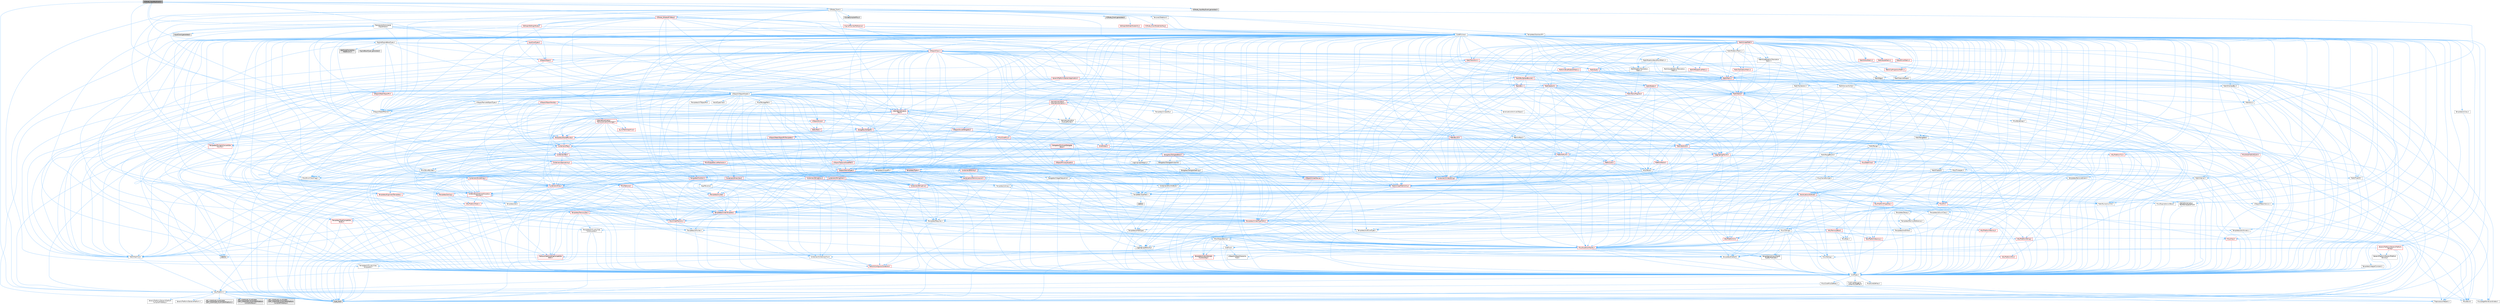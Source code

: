 digraph "K2Node_InputKeyEvent.h"
{
 // INTERACTIVE_SVG=YES
 // LATEX_PDF_SIZE
  bgcolor="transparent";
  edge [fontname=Helvetica,fontsize=10,labelfontname=Helvetica,labelfontsize=10];
  node [fontname=Helvetica,fontsize=10,shape=box,height=0.2,width=0.4];
  Node1 [id="Node000001",label="K2Node_InputKeyEvent.h",height=0.2,width=0.4,color="gray40", fillcolor="grey60", style="filled", fontcolor="black",tooltip=" "];
  Node1 -> Node2 [id="edge1_Node000001_Node000002",color="steelblue1",style="solid",tooltip=" "];
  Node2 [id="Node000002",label="Containers/EnumAsByte.h",height=0.2,width=0.4,color="grey40", fillcolor="white", style="filled",URL="$d6/d9a/EnumAsByte_8h.html",tooltip=" "];
  Node2 -> Node3 [id="edge2_Node000002_Node000003",color="steelblue1",style="solid",tooltip=" "];
  Node3 [id="Node000003",label="CoreTypes.h",height=0.2,width=0.4,color="grey40", fillcolor="white", style="filled",URL="$dc/dec/CoreTypes_8h.html",tooltip=" "];
  Node3 -> Node4 [id="edge3_Node000003_Node000004",color="steelblue1",style="solid",tooltip=" "];
  Node4 [id="Node000004",label="HAL/Platform.h",height=0.2,width=0.4,color="grey40", fillcolor="white", style="filled",URL="$d9/dd0/Platform_8h.html",tooltip=" "];
  Node4 -> Node5 [id="edge4_Node000004_Node000005",color="steelblue1",style="solid",tooltip=" "];
  Node5 [id="Node000005",label="Misc/Build.h",height=0.2,width=0.4,color="grey40", fillcolor="white", style="filled",URL="$d3/dbb/Build_8h.html",tooltip=" "];
  Node4 -> Node6 [id="edge5_Node000004_Node000006",color="steelblue1",style="solid",tooltip=" "];
  Node6 [id="Node000006",label="Misc/LargeWorldCoordinates.h",height=0.2,width=0.4,color="grey40", fillcolor="white", style="filled",URL="$d2/dcb/LargeWorldCoordinates_8h.html",tooltip=" "];
  Node4 -> Node7 [id="edge6_Node000004_Node000007",color="steelblue1",style="solid",tooltip=" "];
  Node7 [id="Node000007",label="type_traits",height=0.2,width=0.4,color="grey60", fillcolor="#E0E0E0", style="filled",tooltip=" "];
  Node4 -> Node8 [id="edge7_Node000004_Node000008",color="steelblue1",style="solid",tooltip=" "];
  Node8 [id="Node000008",label="PreprocessorHelpers.h",height=0.2,width=0.4,color="grey40", fillcolor="white", style="filled",URL="$db/ddb/PreprocessorHelpers_8h.html",tooltip=" "];
  Node4 -> Node9 [id="edge8_Node000004_Node000009",color="steelblue1",style="solid",tooltip=" "];
  Node9 [id="Node000009",label="UBT_COMPILED_PLATFORM\l/UBT_COMPILED_PLATFORMPlatform\lCompilerPreSetup.h",height=0.2,width=0.4,color="grey60", fillcolor="#E0E0E0", style="filled",tooltip=" "];
  Node4 -> Node10 [id="edge9_Node000004_Node000010",color="steelblue1",style="solid",tooltip=" "];
  Node10 [id="Node000010",label="GenericPlatform/GenericPlatform\lCompilerPreSetup.h",height=0.2,width=0.4,color="grey40", fillcolor="white", style="filled",URL="$d9/dc8/GenericPlatformCompilerPreSetup_8h.html",tooltip=" "];
  Node4 -> Node11 [id="edge10_Node000004_Node000011",color="steelblue1",style="solid",tooltip=" "];
  Node11 [id="Node000011",label="GenericPlatform/GenericPlatform.h",height=0.2,width=0.4,color="grey40", fillcolor="white", style="filled",URL="$d6/d84/GenericPlatform_8h.html",tooltip=" "];
  Node4 -> Node12 [id="edge11_Node000004_Node000012",color="steelblue1",style="solid",tooltip=" "];
  Node12 [id="Node000012",label="UBT_COMPILED_PLATFORM\l/UBT_COMPILED_PLATFORMPlatform.h",height=0.2,width=0.4,color="grey60", fillcolor="#E0E0E0", style="filled",tooltip=" "];
  Node4 -> Node13 [id="edge12_Node000004_Node000013",color="steelblue1",style="solid",tooltip=" "];
  Node13 [id="Node000013",label="UBT_COMPILED_PLATFORM\l/UBT_COMPILED_PLATFORMPlatform\lCompilerSetup.h",height=0.2,width=0.4,color="grey60", fillcolor="#E0E0E0", style="filled",tooltip=" "];
  Node3 -> Node14 [id="edge13_Node000003_Node000014",color="steelblue1",style="solid",tooltip=" "];
  Node14 [id="Node000014",label="ProfilingDebugging\l/UMemoryDefines.h",height=0.2,width=0.4,color="grey40", fillcolor="white", style="filled",URL="$d2/da2/UMemoryDefines_8h.html",tooltip=" "];
  Node3 -> Node15 [id="edge14_Node000003_Node000015",color="steelblue1",style="solid",tooltip=" "];
  Node15 [id="Node000015",label="Misc/CoreMiscDefines.h",height=0.2,width=0.4,color="grey40", fillcolor="white", style="filled",URL="$da/d38/CoreMiscDefines_8h.html",tooltip=" "];
  Node15 -> Node4 [id="edge15_Node000015_Node000004",color="steelblue1",style="solid",tooltip=" "];
  Node15 -> Node8 [id="edge16_Node000015_Node000008",color="steelblue1",style="solid",tooltip=" "];
  Node3 -> Node16 [id="edge17_Node000003_Node000016",color="steelblue1",style="solid",tooltip=" "];
  Node16 [id="Node000016",label="Misc/CoreDefines.h",height=0.2,width=0.4,color="grey40", fillcolor="white", style="filled",URL="$d3/dd2/CoreDefines_8h.html",tooltip=" "];
  Node2 -> Node17 [id="edge18_Node000002_Node000017",color="steelblue1",style="solid",tooltip=" "];
  Node17 [id="Node000017",label="Templates/IsPODType.h",height=0.2,width=0.4,color="grey40", fillcolor="white", style="filled",URL="$d7/db1/IsPODType_8h.html",tooltip=" "];
  Node17 -> Node3 [id="edge19_Node000017_Node000003",color="steelblue1",style="solid",tooltip=" "];
  Node2 -> Node18 [id="edge20_Node000002_Node000018",color="steelblue1",style="solid",tooltip=" "];
  Node18 [id="Node000018",label="Templates/TypeHash.h",height=0.2,width=0.4,color="grey40", fillcolor="white", style="filled",URL="$d1/d62/TypeHash_8h.html",tooltip=" "];
  Node18 -> Node3 [id="edge21_Node000018_Node000003",color="steelblue1",style="solid",tooltip=" "];
  Node18 -> Node19 [id="edge22_Node000018_Node000019",color="steelblue1",style="solid",tooltip=" "];
  Node19 [id="Node000019",label="Templates/Requires.h",height=0.2,width=0.4,color="grey40", fillcolor="white", style="filled",URL="$dc/d96/Requires_8h.html",tooltip=" "];
  Node19 -> Node20 [id="edge23_Node000019_Node000020",color="steelblue1",style="solid",tooltip=" "];
  Node20 [id="Node000020",label="Templates/EnableIf.h",height=0.2,width=0.4,color="grey40", fillcolor="white", style="filled",URL="$d7/d60/EnableIf_8h.html",tooltip=" "];
  Node20 -> Node3 [id="edge24_Node000020_Node000003",color="steelblue1",style="solid",tooltip=" "];
  Node19 -> Node7 [id="edge25_Node000019_Node000007",color="steelblue1",style="solid",tooltip=" "];
  Node18 -> Node21 [id="edge26_Node000018_Node000021",color="steelblue1",style="solid",tooltip=" "];
  Node21 [id="Node000021",label="Misc/Crc.h",height=0.2,width=0.4,color="red", fillcolor="#FFF0F0", style="filled",URL="$d4/dd2/Crc_8h.html",tooltip=" "];
  Node21 -> Node3 [id="edge27_Node000021_Node000003",color="steelblue1",style="solid",tooltip=" "];
  Node21 -> Node22 [id="edge28_Node000021_Node000022",color="steelblue1",style="solid",tooltip=" "];
  Node22 [id="Node000022",label="HAL/PlatformString.h",height=0.2,width=0.4,color="red", fillcolor="#FFF0F0", style="filled",URL="$db/db5/PlatformString_8h.html",tooltip=" "];
  Node22 -> Node3 [id="edge29_Node000022_Node000003",color="steelblue1",style="solid",tooltip=" "];
  Node21 -> Node24 [id="edge30_Node000021_Node000024",color="steelblue1",style="solid",tooltip=" "];
  Node24 [id="Node000024",label="Misc/AssertionMacros.h",height=0.2,width=0.4,color="red", fillcolor="#FFF0F0", style="filled",URL="$d0/dfa/AssertionMacros_8h.html",tooltip=" "];
  Node24 -> Node3 [id="edge31_Node000024_Node000003",color="steelblue1",style="solid",tooltip=" "];
  Node24 -> Node4 [id="edge32_Node000024_Node000004",color="steelblue1",style="solid",tooltip=" "];
  Node24 -> Node25 [id="edge33_Node000024_Node000025",color="steelblue1",style="solid",tooltip=" "];
  Node25 [id="Node000025",label="HAL/PlatformMisc.h",height=0.2,width=0.4,color="red", fillcolor="#FFF0F0", style="filled",URL="$d0/df5/PlatformMisc_8h.html",tooltip=" "];
  Node25 -> Node3 [id="edge34_Node000025_Node000003",color="steelblue1",style="solid",tooltip=" "];
  Node24 -> Node8 [id="edge35_Node000024_Node000008",color="steelblue1",style="solid",tooltip=" "];
  Node24 -> Node20 [id="edge36_Node000024_Node000020",color="steelblue1",style="solid",tooltip=" "];
  Node24 -> Node61 [id="edge37_Node000024_Node000061",color="steelblue1",style="solid",tooltip=" "];
  Node61 [id="Node000061",label="Templates/IsArrayOrRefOf\lTypeByPredicate.h",height=0.2,width=0.4,color="grey40", fillcolor="white", style="filled",URL="$d6/da1/IsArrayOrRefOfTypeByPredicate_8h.html",tooltip=" "];
  Node61 -> Node3 [id="edge38_Node000061_Node000003",color="steelblue1",style="solid",tooltip=" "];
  Node24 -> Node62 [id="edge39_Node000024_Node000062",color="steelblue1",style="solid",tooltip=" "];
  Node62 [id="Node000062",label="Templates/IsValidVariadic\lFunctionArg.h",height=0.2,width=0.4,color="red", fillcolor="#FFF0F0", style="filled",URL="$d0/dc8/IsValidVariadicFunctionArg_8h.html",tooltip=" "];
  Node62 -> Node3 [id="edge40_Node000062_Node000003",color="steelblue1",style="solid",tooltip=" "];
  Node62 -> Node7 [id="edge41_Node000062_Node000007",color="steelblue1",style="solid",tooltip=" "];
  Node24 -> Node64 [id="edge42_Node000024_Node000064",color="steelblue1",style="solid",tooltip=" "];
  Node64 [id="Node000064",label="Traits/IsCharEncodingCompatible\lWith.h",height=0.2,width=0.4,color="red", fillcolor="#FFF0F0", style="filled",URL="$df/dd1/IsCharEncodingCompatibleWith_8h.html",tooltip=" "];
  Node64 -> Node7 [id="edge43_Node000064_Node000007",color="steelblue1",style="solid",tooltip=" "];
  Node24 -> Node66 [id="edge44_Node000024_Node000066",color="steelblue1",style="solid",tooltip=" "];
  Node66 [id="Node000066",label="Misc/VarArgs.h",height=0.2,width=0.4,color="grey40", fillcolor="white", style="filled",URL="$d5/d6f/VarArgs_8h.html",tooltip=" "];
  Node66 -> Node3 [id="edge45_Node000066_Node000003",color="steelblue1",style="solid",tooltip=" "];
  Node24 -> Node72 [id="edge46_Node000024_Node000072",color="steelblue1",style="solid",tooltip=" "];
  Node72 [id="Node000072",label="atomic",height=0.2,width=0.4,color="grey60", fillcolor="#E0E0E0", style="filled",tooltip=" "];
  Node21 -> Node73 [id="edge47_Node000021_Node000073",color="steelblue1",style="solid",tooltip=" "];
  Node73 [id="Node000073",label="Misc/CString.h",height=0.2,width=0.4,color="grey40", fillcolor="white", style="filled",URL="$d2/d49/CString_8h.html",tooltip=" "];
  Node73 -> Node3 [id="edge48_Node000073_Node000003",color="steelblue1",style="solid",tooltip=" "];
  Node73 -> Node37 [id="edge49_Node000073_Node000037",color="steelblue1",style="solid",tooltip=" "];
  Node37 [id="Node000037",label="HAL/PlatformCrt.h",height=0.2,width=0.4,color="red", fillcolor="#FFF0F0", style="filled",URL="$d8/d75/PlatformCrt_8h.html",tooltip=" "];
  Node73 -> Node22 [id="edge50_Node000073_Node000022",color="steelblue1",style="solid",tooltip=" "];
  Node73 -> Node24 [id="edge51_Node000073_Node000024",color="steelblue1",style="solid",tooltip=" "];
  Node73 -> Node74 [id="edge52_Node000073_Node000074",color="steelblue1",style="solid",tooltip=" "];
  Node74 [id="Node000074",label="Misc/Char.h",height=0.2,width=0.4,color="red", fillcolor="#FFF0F0", style="filled",URL="$d0/d58/Char_8h.html",tooltip=" "];
  Node74 -> Node3 [id="edge53_Node000074_Node000003",color="steelblue1",style="solid",tooltip=" "];
  Node74 -> Node7 [id="edge54_Node000074_Node000007",color="steelblue1",style="solid",tooltip=" "];
  Node73 -> Node66 [id="edge55_Node000073_Node000066",color="steelblue1",style="solid",tooltip=" "];
  Node73 -> Node61 [id="edge56_Node000073_Node000061",color="steelblue1",style="solid",tooltip=" "];
  Node73 -> Node62 [id="edge57_Node000073_Node000062",color="steelblue1",style="solid",tooltip=" "];
  Node73 -> Node64 [id="edge58_Node000073_Node000064",color="steelblue1",style="solid",tooltip=" "];
  Node21 -> Node74 [id="edge59_Node000021_Node000074",color="steelblue1",style="solid",tooltip=" "];
  Node21 -> Node78 [id="edge60_Node000021_Node000078",color="steelblue1",style="solid",tooltip=" "];
  Node78 [id="Node000078",label="Templates/UnrealTypeTraits.h",height=0.2,width=0.4,color="red", fillcolor="#FFF0F0", style="filled",URL="$d2/d2d/UnrealTypeTraits_8h.html",tooltip=" "];
  Node78 -> Node3 [id="edge61_Node000078_Node000003",color="steelblue1",style="solid",tooltip=" "];
  Node78 -> Node79 [id="edge62_Node000078_Node000079",color="steelblue1",style="solid",tooltip=" "];
  Node79 [id="Node000079",label="Templates/IsPointer.h",height=0.2,width=0.4,color="grey40", fillcolor="white", style="filled",URL="$d7/d05/IsPointer_8h.html",tooltip=" "];
  Node79 -> Node3 [id="edge63_Node000079_Node000003",color="steelblue1",style="solid",tooltip=" "];
  Node78 -> Node24 [id="edge64_Node000078_Node000024",color="steelblue1",style="solid",tooltip=" "];
  Node78 -> Node80 [id="edge65_Node000078_Node000080",color="steelblue1",style="solid",tooltip=" "];
  Node80 [id="Node000080",label="Templates/AndOrNot.h",height=0.2,width=0.4,color="grey40", fillcolor="white", style="filled",URL="$db/d0a/AndOrNot_8h.html",tooltip=" "];
  Node80 -> Node3 [id="edge66_Node000080_Node000003",color="steelblue1",style="solid",tooltip=" "];
  Node78 -> Node20 [id="edge67_Node000078_Node000020",color="steelblue1",style="solid",tooltip=" "];
  Node78 -> Node81 [id="edge68_Node000078_Node000081",color="steelblue1",style="solid",tooltip=" "];
  Node81 [id="Node000081",label="Templates/IsArithmetic.h",height=0.2,width=0.4,color="grey40", fillcolor="white", style="filled",URL="$d2/d5d/IsArithmetic_8h.html",tooltip=" "];
  Node81 -> Node3 [id="edge69_Node000081_Node000003",color="steelblue1",style="solid",tooltip=" "];
  Node78 -> Node17 [id="edge70_Node000078_Node000017",color="steelblue1",style="solid",tooltip=" "];
  Node78 -> Node83 [id="edge71_Node000078_Node000083",color="steelblue1",style="solid",tooltip=" "];
  Node83 [id="Node000083",label="Templates/IsUECoreType.h",height=0.2,width=0.4,color="grey40", fillcolor="white", style="filled",URL="$d1/db8/IsUECoreType_8h.html",tooltip=" "];
  Node83 -> Node3 [id="edge72_Node000083_Node000003",color="steelblue1",style="solid",tooltip=" "];
  Node83 -> Node7 [id="edge73_Node000083_Node000007",color="steelblue1",style="solid",tooltip=" "];
  Node78 -> Node84 [id="edge74_Node000078_Node000084",color="steelblue1",style="solid",tooltip=" "];
  Node84 [id="Node000084",label="Templates/IsTriviallyCopy\lConstructible.h",height=0.2,width=0.4,color="grey40", fillcolor="white", style="filled",URL="$d3/d78/IsTriviallyCopyConstructible_8h.html",tooltip=" "];
  Node84 -> Node3 [id="edge75_Node000084_Node000003",color="steelblue1",style="solid",tooltip=" "];
  Node84 -> Node7 [id="edge76_Node000084_Node000007",color="steelblue1",style="solid",tooltip=" "];
  Node18 -> Node85 [id="edge77_Node000018_Node000085",color="steelblue1",style="solid",tooltip=" "];
  Node85 [id="Node000085",label="stdint.h",height=0.2,width=0.4,color="grey60", fillcolor="#E0E0E0", style="filled",tooltip=" "];
  Node18 -> Node7 [id="edge78_Node000018_Node000007",color="steelblue1",style="solid",tooltip=" "];
  Node1 -> Node86 [id="edge79_Node000001_Node000086",color="steelblue1",style="solid",tooltip=" "];
  Node86 [id="Node000086",label="CoreMinimal.h",height=0.2,width=0.4,color="grey40", fillcolor="white", style="filled",URL="$d7/d67/CoreMinimal_8h.html",tooltip=" "];
  Node86 -> Node3 [id="edge80_Node000086_Node000003",color="steelblue1",style="solid",tooltip=" "];
  Node86 -> Node32 [id="edge81_Node000086_Node000032",color="steelblue1",style="solid",tooltip=" "];
  Node32 [id="Node000032",label="CoreFwd.h",height=0.2,width=0.4,color="grey40", fillcolor="white", style="filled",URL="$d1/d1e/CoreFwd_8h.html",tooltip=" "];
  Node32 -> Node3 [id="edge82_Node000032_Node000003",color="steelblue1",style="solid",tooltip=" "];
  Node32 -> Node33 [id="edge83_Node000032_Node000033",color="steelblue1",style="solid",tooltip=" "];
  Node33 [id="Node000033",label="Containers/ContainersFwd.h",height=0.2,width=0.4,color="grey40", fillcolor="white", style="filled",URL="$d4/d0a/ContainersFwd_8h.html",tooltip=" "];
  Node33 -> Node4 [id="edge84_Node000033_Node000004",color="steelblue1",style="solid",tooltip=" "];
  Node33 -> Node3 [id="edge85_Node000033_Node000003",color="steelblue1",style="solid",tooltip=" "];
  Node33 -> Node30 [id="edge86_Node000033_Node000030",color="steelblue1",style="solid",tooltip=" "];
  Node30 [id="Node000030",label="Traits/IsContiguousContainer.h",height=0.2,width=0.4,color="red", fillcolor="#FFF0F0", style="filled",URL="$d5/d3c/IsContiguousContainer_8h.html",tooltip=" "];
  Node30 -> Node3 [id="edge87_Node000030_Node000003",color="steelblue1",style="solid",tooltip=" "];
  Node32 -> Node34 [id="edge88_Node000032_Node000034",color="steelblue1",style="solid",tooltip=" "];
  Node34 [id="Node000034",label="Math/MathFwd.h",height=0.2,width=0.4,color="grey40", fillcolor="white", style="filled",URL="$d2/d10/MathFwd_8h.html",tooltip=" "];
  Node34 -> Node4 [id="edge89_Node000034_Node000004",color="steelblue1",style="solid",tooltip=" "];
  Node32 -> Node35 [id="edge90_Node000032_Node000035",color="steelblue1",style="solid",tooltip=" "];
  Node35 [id="Node000035",label="UObject/UObjectHierarchy\lFwd.h",height=0.2,width=0.4,color="grey40", fillcolor="white", style="filled",URL="$d3/d13/UObjectHierarchyFwd_8h.html",tooltip=" "];
  Node86 -> Node35 [id="edge91_Node000086_Node000035",color="steelblue1",style="solid",tooltip=" "];
  Node86 -> Node33 [id="edge92_Node000086_Node000033",color="steelblue1",style="solid",tooltip=" "];
  Node86 -> Node66 [id="edge93_Node000086_Node000066",color="steelblue1",style="solid",tooltip=" "];
  Node86 -> Node87 [id="edge94_Node000086_Node000087",color="steelblue1",style="solid",tooltip=" "];
  Node87 [id="Node000087",label="Logging/LogVerbosity.h",height=0.2,width=0.4,color="grey40", fillcolor="white", style="filled",URL="$d2/d8f/LogVerbosity_8h.html",tooltip=" "];
  Node87 -> Node3 [id="edge95_Node000087_Node000003",color="steelblue1",style="solid",tooltip=" "];
  Node86 -> Node88 [id="edge96_Node000086_Node000088",color="steelblue1",style="solid",tooltip=" "];
  Node88 [id="Node000088",label="Misc/OutputDevice.h",height=0.2,width=0.4,color="grey40", fillcolor="white", style="filled",URL="$d7/d32/OutputDevice_8h.html",tooltip=" "];
  Node88 -> Node32 [id="edge97_Node000088_Node000032",color="steelblue1",style="solid",tooltip=" "];
  Node88 -> Node3 [id="edge98_Node000088_Node000003",color="steelblue1",style="solid",tooltip=" "];
  Node88 -> Node87 [id="edge99_Node000088_Node000087",color="steelblue1",style="solid",tooltip=" "];
  Node88 -> Node66 [id="edge100_Node000088_Node000066",color="steelblue1",style="solid",tooltip=" "];
  Node88 -> Node61 [id="edge101_Node000088_Node000061",color="steelblue1",style="solid",tooltip=" "];
  Node88 -> Node62 [id="edge102_Node000088_Node000062",color="steelblue1",style="solid",tooltip=" "];
  Node88 -> Node64 [id="edge103_Node000088_Node000064",color="steelblue1",style="solid",tooltip=" "];
  Node86 -> Node37 [id="edge104_Node000086_Node000037",color="steelblue1",style="solid",tooltip=" "];
  Node86 -> Node25 [id="edge105_Node000086_Node000025",color="steelblue1",style="solid",tooltip=" "];
  Node86 -> Node24 [id="edge106_Node000086_Node000024",color="steelblue1",style="solid",tooltip=" "];
  Node86 -> Node79 [id="edge107_Node000086_Node000079",color="steelblue1",style="solid",tooltip=" "];
  Node86 -> Node89 [id="edge108_Node000086_Node000089",color="steelblue1",style="solid",tooltip=" "];
  Node89 [id="Node000089",label="HAL/PlatformMemory.h",height=0.2,width=0.4,color="red", fillcolor="#FFF0F0", style="filled",URL="$de/d68/PlatformMemory_8h.html",tooltip=" "];
  Node89 -> Node3 [id="edge109_Node000089_Node000003",color="steelblue1",style="solid",tooltip=" "];
  Node86 -> Node54 [id="edge110_Node000086_Node000054",color="steelblue1",style="solid",tooltip=" "];
  Node54 [id="Node000054",label="HAL/PlatformAtomics.h",height=0.2,width=0.4,color="red", fillcolor="#FFF0F0", style="filled",URL="$d3/d36/PlatformAtomics_8h.html",tooltip=" "];
  Node54 -> Node3 [id="edge111_Node000054_Node000003",color="steelblue1",style="solid",tooltip=" "];
  Node86 -> Node92 [id="edge112_Node000086_Node000092",color="steelblue1",style="solid",tooltip=" "];
  Node92 [id="Node000092",label="Misc/Exec.h",height=0.2,width=0.4,color="grey40", fillcolor="white", style="filled",URL="$de/ddb/Exec_8h.html",tooltip=" "];
  Node92 -> Node3 [id="edge113_Node000092_Node000003",color="steelblue1",style="solid",tooltip=" "];
  Node92 -> Node24 [id="edge114_Node000092_Node000024",color="steelblue1",style="solid",tooltip=" "];
  Node86 -> Node93 [id="edge115_Node000086_Node000093",color="steelblue1",style="solid",tooltip=" "];
  Node93 [id="Node000093",label="HAL/MemoryBase.h",height=0.2,width=0.4,color="red", fillcolor="#FFF0F0", style="filled",URL="$d6/d9f/MemoryBase_8h.html",tooltip=" "];
  Node93 -> Node3 [id="edge116_Node000093_Node000003",color="steelblue1",style="solid",tooltip=" "];
  Node93 -> Node54 [id="edge117_Node000093_Node000054",color="steelblue1",style="solid",tooltip=" "];
  Node93 -> Node37 [id="edge118_Node000093_Node000037",color="steelblue1",style="solid",tooltip=" "];
  Node93 -> Node92 [id="edge119_Node000093_Node000092",color="steelblue1",style="solid",tooltip=" "];
  Node93 -> Node88 [id="edge120_Node000093_Node000088",color="steelblue1",style="solid",tooltip=" "];
  Node86 -> Node100 [id="edge121_Node000086_Node000100",color="steelblue1",style="solid",tooltip=" "];
  Node100 [id="Node000100",label="HAL/UnrealMemory.h",height=0.2,width=0.4,color="red", fillcolor="#FFF0F0", style="filled",URL="$d9/d96/UnrealMemory_8h.html",tooltip=" "];
  Node100 -> Node3 [id="edge122_Node000100_Node000003",color="steelblue1",style="solid",tooltip=" "];
  Node100 -> Node93 [id="edge123_Node000100_Node000093",color="steelblue1",style="solid",tooltip=" "];
  Node100 -> Node89 [id="edge124_Node000100_Node000089",color="steelblue1",style="solid",tooltip=" "];
  Node100 -> Node79 [id="edge125_Node000100_Node000079",color="steelblue1",style="solid",tooltip=" "];
  Node86 -> Node81 [id="edge126_Node000086_Node000081",color="steelblue1",style="solid",tooltip=" "];
  Node86 -> Node80 [id="edge127_Node000086_Node000080",color="steelblue1",style="solid",tooltip=" "];
  Node86 -> Node17 [id="edge128_Node000086_Node000017",color="steelblue1",style="solid",tooltip=" "];
  Node86 -> Node83 [id="edge129_Node000086_Node000083",color="steelblue1",style="solid",tooltip=" "];
  Node86 -> Node84 [id="edge130_Node000086_Node000084",color="steelblue1",style="solid",tooltip=" "];
  Node86 -> Node78 [id="edge131_Node000086_Node000078",color="steelblue1",style="solid",tooltip=" "];
  Node86 -> Node20 [id="edge132_Node000086_Node000020",color="steelblue1",style="solid",tooltip=" "];
  Node86 -> Node102 [id="edge133_Node000086_Node000102",color="steelblue1",style="solid",tooltip=" "];
  Node102 [id="Node000102",label="Templates/RemoveReference.h",height=0.2,width=0.4,color="grey40", fillcolor="white", style="filled",URL="$da/dbe/RemoveReference_8h.html",tooltip=" "];
  Node102 -> Node3 [id="edge134_Node000102_Node000003",color="steelblue1",style="solid",tooltip=" "];
  Node86 -> Node103 [id="edge135_Node000086_Node000103",color="steelblue1",style="solid",tooltip=" "];
  Node103 [id="Node000103",label="Templates/IntegralConstant.h",height=0.2,width=0.4,color="grey40", fillcolor="white", style="filled",URL="$db/d1b/IntegralConstant_8h.html",tooltip=" "];
  Node103 -> Node3 [id="edge136_Node000103_Node000003",color="steelblue1",style="solid",tooltip=" "];
  Node86 -> Node104 [id="edge137_Node000086_Node000104",color="steelblue1",style="solid",tooltip=" "];
  Node104 [id="Node000104",label="Templates/IsClass.h",height=0.2,width=0.4,color="grey40", fillcolor="white", style="filled",URL="$db/dcb/IsClass_8h.html",tooltip=" "];
  Node104 -> Node3 [id="edge138_Node000104_Node000003",color="steelblue1",style="solid",tooltip=" "];
  Node86 -> Node105 [id="edge139_Node000086_Node000105",color="steelblue1",style="solid",tooltip=" "];
  Node105 [id="Node000105",label="Templates/TypeCompatible\lBytes.h",height=0.2,width=0.4,color="red", fillcolor="#FFF0F0", style="filled",URL="$df/d0a/TypeCompatibleBytes_8h.html",tooltip=" "];
  Node105 -> Node3 [id="edge140_Node000105_Node000003",color="steelblue1",style="solid",tooltip=" "];
  Node105 -> Node7 [id="edge141_Node000105_Node000007",color="steelblue1",style="solid",tooltip=" "];
  Node86 -> Node30 [id="edge142_Node000086_Node000030",color="steelblue1",style="solid",tooltip=" "];
  Node86 -> Node106 [id="edge143_Node000086_Node000106",color="steelblue1",style="solid",tooltip=" "];
  Node106 [id="Node000106",label="Templates/UnrealTemplate.h",height=0.2,width=0.4,color="red", fillcolor="#FFF0F0", style="filled",URL="$d4/d24/UnrealTemplate_8h.html",tooltip=" "];
  Node106 -> Node3 [id="edge144_Node000106_Node000003",color="steelblue1",style="solid",tooltip=" "];
  Node106 -> Node79 [id="edge145_Node000106_Node000079",color="steelblue1",style="solid",tooltip=" "];
  Node106 -> Node100 [id="edge146_Node000106_Node000100",color="steelblue1",style="solid",tooltip=" "];
  Node106 -> Node78 [id="edge147_Node000106_Node000078",color="steelblue1",style="solid",tooltip=" "];
  Node106 -> Node102 [id="edge148_Node000106_Node000102",color="steelblue1",style="solid",tooltip=" "];
  Node106 -> Node19 [id="edge149_Node000106_Node000019",color="steelblue1",style="solid",tooltip=" "];
  Node106 -> Node105 [id="edge150_Node000106_Node000105",color="steelblue1",style="solid",tooltip=" "];
  Node106 -> Node30 [id="edge151_Node000106_Node000030",color="steelblue1",style="solid",tooltip=" "];
  Node106 -> Node7 [id="edge152_Node000106_Node000007",color="steelblue1",style="solid",tooltip=" "];
  Node86 -> Node47 [id="edge153_Node000086_Node000047",color="steelblue1",style="solid",tooltip=" "];
  Node47 [id="Node000047",label="Math/NumericLimits.h",height=0.2,width=0.4,color="grey40", fillcolor="white", style="filled",URL="$df/d1b/NumericLimits_8h.html",tooltip=" "];
  Node47 -> Node3 [id="edge154_Node000047_Node000003",color="steelblue1",style="solid",tooltip=" "];
  Node86 -> Node110 [id="edge155_Node000086_Node000110",color="steelblue1",style="solid",tooltip=" "];
  Node110 [id="Node000110",label="HAL/PlatformMath.h",height=0.2,width=0.4,color="red", fillcolor="#FFF0F0", style="filled",URL="$dc/d53/PlatformMath_8h.html",tooltip=" "];
  Node110 -> Node3 [id="edge156_Node000110_Node000003",color="steelblue1",style="solid",tooltip=" "];
  Node86 -> Node99 [id="edge157_Node000086_Node000099",color="steelblue1",style="solid",tooltip=" "];
  Node99 [id="Node000099",label="Templates/IsTriviallyCopy\lAssignable.h",height=0.2,width=0.4,color="grey40", fillcolor="white", style="filled",URL="$d2/df2/IsTriviallyCopyAssignable_8h.html",tooltip=" "];
  Node99 -> Node3 [id="edge158_Node000099_Node000003",color="steelblue1",style="solid",tooltip=" "];
  Node99 -> Node7 [id="edge159_Node000099_Node000007",color="steelblue1",style="solid",tooltip=" "];
  Node86 -> Node118 [id="edge160_Node000086_Node000118",color="steelblue1",style="solid",tooltip=" "];
  Node118 [id="Node000118",label="Templates/MemoryOps.h",height=0.2,width=0.4,color="red", fillcolor="#FFF0F0", style="filled",URL="$db/dea/MemoryOps_8h.html",tooltip=" "];
  Node118 -> Node3 [id="edge161_Node000118_Node000003",color="steelblue1",style="solid",tooltip=" "];
  Node118 -> Node100 [id="edge162_Node000118_Node000100",color="steelblue1",style="solid",tooltip=" "];
  Node118 -> Node99 [id="edge163_Node000118_Node000099",color="steelblue1",style="solid",tooltip=" "];
  Node118 -> Node84 [id="edge164_Node000118_Node000084",color="steelblue1",style="solid",tooltip=" "];
  Node118 -> Node19 [id="edge165_Node000118_Node000019",color="steelblue1",style="solid",tooltip=" "];
  Node118 -> Node78 [id="edge166_Node000118_Node000078",color="steelblue1",style="solid",tooltip=" "];
  Node118 -> Node7 [id="edge167_Node000118_Node000007",color="steelblue1",style="solid",tooltip=" "];
  Node86 -> Node119 [id="edge168_Node000086_Node000119",color="steelblue1",style="solid",tooltip=" "];
  Node119 [id="Node000119",label="Containers/ContainerAllocation\lPolicies.h",height=0.2,width=0.4,color="red", fillcolor="#FFF0F0", style="filled",URL="$d7/dff/ContainerAllocationPolicies_8h.html",tooltip=" "];
  Node119 -> Node3 [id="edge169_Node000119_Node000003",color="steelblue1",style="solid",tooltip=" "];
  Node119 -> Node119 [id="edge170_Node000119_Node000119",color="steelblue1",style="solid",tooltip=" "];
  Node119 -> Node110 [id="edge171_Node000119_Node000110",color="steelblue1",style="solid",tooltip=" "];
  Node119 -> Node100 [id="edge172_Node000119_Node000100",color="steelblue1",style="solid",tooltip=" "];
  Node119 -> Node47 [id="edge173_Node000119_Node000047",color="steelblue1",style="solid",tooltip=" "];
  Node119 -> Node24 [id="edge174_Node000119_Node000024",color="steelblue1",style="solid",tooltip=" "];
  Node119 -> Node118 [id="edge175_Node000119_Node000118",color="steelblue1",style="solid",tooltip=" "];
  Node119 -> Node105 [id="edge176_Node000119_Node000105",color="steelblue1",style="solid",tooltip=" "];
  Node119 -> Node7 [id="edge177_Node000119_Node000007",color="steelblue1",style="solid",tooltip=" "];
  Node86 -> Node122 [id="edge178_Node000086_Node000122",color="steelblue1",style="solid",tooltip=" "];
  Node122 [id="Node000122",label="Templates/IsEnumClass.h",height=0.2,width=0.4,color="grey40", fillcolor="white", style="filled",URL="$d7/d15/IsEnumClass_8h.html",tooltip=" "];
  Node122 -> Node3 [id="edge179_Node000122_Node000003",color="steelblue1",style="solid",tooltip=" "];
  Node122 -> Node80 [id="edge180_Node000122_Node000080",color="steelblue1",style="solid",tooltip=" "];
  Node86 -> Node123 [id="edge181_Node000086_Node000123",color="steelblue1",style="solid",tooltip=" "];
  Node123 [id="Node000123",label="HAL/PlatformProperties.h",height=0.2,width=0.4,color="red", fillcolor="#FFF0F0", style="filled",URL="$d9/db0/PlatformProperties_8h.html",tooltip=" "];
  Node123 -> Node3 [id="edge182_Node000123_Node000003",color="steelblue1",style="solid",tooltip=" "];
  Node86 -> Node126 [id="edge183_Node000086_Node000126",color="steelblue1",style="solid",tooltip=" "];
  Node126 [id="Node000126",label="Misc/EngineVersionBase.h",height=0.2,width=0.4,color="grey40", fillcolor="white", style="filled",URL="$d5/d2b/EngineVersionBase_8h.html",tooltip=" "];
  Node126 -> Node3 [id="edge184_Node000126_Node000003",color="steelblue1",style="solid",tooltip=" "];
  Node86 -> Node127 [id="edge185_Node000086_Node000127",color="steelblue1",style="solid",tooltip=" "];
  Node127 [id="Node000127",label="Internationalization\l/TextNamespaceFwd.h",height=0.2,width=0.4,color="grey40", fillcolor="white", style="filled",URL="$d8/d97/TextNamespaceFwd_8h.html",tooltip=" "];
  Node127 -> Node3 [id="edge186_Node000127_Node000003",color="steelblue1",style="solid",tooltip=" "];
  Node86 -> Node128 [id="edge187_Node000086_Node000128",color="steelblue1",style="solid",tooltip=" "];
  Node128 [id="Node000128",label="Serialization/Archive.h",height=0.2,width=0.4,color="red", fillcolor="#FFF0F0", style="filled",URL="$d7/d3b/Archive_8h.html",tooltip=" "];
  Node128 -> Node32 [id="edge188_Node000128_Node000032",color="steelblue1",style="solid",tooltip=" "];
  Node128 -> Node3 [id="edge189_Node000128_Node000003",color="steelblue1",style="solid",tooltip=" "];
  Node128 -> Node123 [id="edge190_Node000128_Node000123",color="steelblue1",style="solid",tooltip=" "];
  Node128 -> Node127 [id="edge191_Node000128_Node000127",color="steelblue1",style="solid",tooltip=" "];
  Node128 -> Node34 [id="edge192_Node000128_Node000034",color="steelblue1",style="solid",tooltip=" "];
  Node128 -> Node24 [id="edge193_Node000128_Node000024",color="steelblue1",style="solid",tooltip=" "];
  Node128 -> Node5 [id="edge194_Node000128_Node000005",color="steelblue1",style="solid",tooltip=" "];
  Node128 -> Node126 [id="edge195_Node000128_Node000126",color="steelblue1",style="solid",tooltip=" "];
  Node128 -> Node66 [id="edge196_Node000128_Node000066",color="steelblue1",style="solid",tooltip=" "];
  Node128 -> Node20 [id="edge197_Node000128_Node000020",color="steelblue1",style="solid",tooltip=" "];
  Node128 -> Node61 [id="edge198_Node000128_Node000061",color="steelblue1",style="solid",tooltip=" "];
  Node128 -> Node122 [id="edge199_Node000128_Node000122",color="steelblue1",style="solid",tooltip=" "];
  Node128 -> Node62 [id="edge200_Node000128_Node000062",color="steelblue1",style="solid",tooltip=" "];
  Node128 -> Node106 [id="edge201_Node000128_Node000106",color="steelblue1",style="solid",tooltip=" "];
  Node128 -> Node64 [id="edge202_Node000128_Node000064",color="steelblue1",style="solid",tooltip=" "];
  Node128 -> Node131 [id="edge203_Node000128_Node000131",color="steelblue1",style="solid",tooltip=" "];
  Node131 [id="Node000131",label="UObject/ObjectVersion.h",height=0.2,width=0.4,color="grey40", fillcolor="white", style="filled",URL="$da/d63/ObjectVersion_8h.html",tooltip=" "];
  Node131 -> Node3 [id="edge204_Node000131_Node000003",color="steelblue1",style="solid",tooltip=" "];
  Node86 -> Node132 [id="edge205_Node000086_Node000132",color="steelblue1",style="solid",tooltip=" "];
  Node132 [id="Node000132",label="Templates/Less.h",height=0.2,width=0.4,color="grey40", fillcolor="white", style="filled",URL="$de/dc8/Less_8h.html",tooltip=" "];
  Node132 -> Node3 [id="edge206_Node000132_Node000003",color="steelblue1",style="solid",tooltip=" "];
  Node132 -> Node106 [id="edge207_Node000132_Node000106",color="steelblue1",style="solid",tooltip=" "];
  Node86 -> Node133 [id="edge208_Node000086_Node000133",color="steelblue1",style="solid",tooltip=" "];
  Node133 [id="Node000133",label="Templates/Sorting.h",height=0.2,width=0.4,color="red", fillcolor="#FFF0F0", style="filled",URL="$d3/d9e/Sorting_8h.html",tooltip=" "];
  Node133 -> Node3 [id="edge209_Node000133_Node000003",color="steelblue1",style="solid",tooltip=" "];
  Node133 -> Node110 [id="edge210_Node000133_Node000110",color="steelblue1",style="solid",tooltip=" "];
  Node133 -> Node132 [id="edge211_Node000133_Node000132",color="steelblue1",style="solid",tooltip=" "];
  Node86 -> Node74 [id="edge212_Node000086_Node000074",color="steelblue1",style="solid",tooltip=" "];
  Node86 -> Node144 [id="edge213_Node000086_Node000144",color="steelblue1",style="solid",tooltip=" "];
  Node144 [id="Node000144",label="GenericPlatform/GenericPlatform\lStricmp.h",height=0.2,width=0.4,color="grey40", fillcolor="white", style="filled",URL="$d2/d86/GenericPlatformStricmp_8h.html",tooltip=" "];
  Node144 -> Node3 [id="edge214_Node000144_Node000003",color="steelblue1",style="solid",tooltip=" "];
  Node86 -> Node145 [id="edge215_Node000086_Node000145",color="steelblue1",style="solid",tooltip=" "];
  Node145 [id="Node000145",label="GenericPlatform/GenericPlatform\lString.h",height=0.2,width=0.4,color="red", fillcolor="#FFF0F0", style="filled",URL="$dd/d20/GenericPlatformString_8h.html",tooltip=" "];
  Node145 -> Node3 [id="edge216_Node000145_Node000003",color="steelblue1",style="solid",tooltip=" "];
  Node145 -> Node144 [id="edge217_Node000145_Node000144",color="steelblue1",style="solid",tooltip=" "];
  Node145 -> Node20 [id="edge218_Node000145_Node000020",color="steelblue1",style="solid",tooltip=" "];
  Node145 -> Node64 [id="edge219_Node000145_Node000064",color="steelblue1",style="solid",tooltip=" "];
  Node145 -> Node7 [id="edge220_Node000145_Node000007",color="steelblue1",style="solid",tooltip=" "];
  Node86 -> Node22 [id="edge221_Node000086_Node000022",color="steelblue1",style="solid",tooltip=" "];
  Node86 -> Node73 [id="edge222_Node000086_Node000073",color="steelblue1",style="solid",tooltip=" "];
  Node86 -> Node21 [id="edge223_Node000086_Node000021",color="steelblue1",style="solid",tooltip=" "];
  Node86 -> Node143 [id="edge224_Node000086_Node000143",color="steelblue1",style="solid",tooltip=" "];
  Node143 [id="Node000143",label="Math/UnrealMathUtility.h",height=0.2,width=0.4,color="red", fillcolor="#FFF0F0", style="filled",URL="$db/db8/UnrealMathUtility_8h.html",tooltip=" "];
  Node143 -> Node3 [id="edge225_Node000143_Node000003",color="steelblue1",style="solid",tooltip=" "];
  Node143 -> Node24 [id="edge226_Node000143_Node000024",color="steelblue1",style="solid",tooltip=" "];
  Node143 -> Node110 [id="edge227_Node000143_Node000110",color="steelblue1",style="solid",tooltip=" "];
  Node143 -> Node34 [id="edge228_Node000143_Node000034",color="steelblue1",style="solid",tooltip=" "];
  Node143 -> Node19 [id="edge229_Node000143_Node000019",color="steelblue1",style="solid",tooltip=" "];
  Node86 -> Node148 [id="edge230_Node000086_Node000148",color="steelblue1",style="solid",tooltip=" "];
  Node148 [id="Node000148",label="Containers/UnrealString.h",height=0.2,width=0.4,color="red", fillcolor="#FFF0F0", style="filled",URL="$d5/dba/UnrealString_8h.html",tooltip=" "];
  Node86 -> Node152 [id="edge231_Node000086_Node000152",color="steelblue1",style="solid",tooltip=" "];
  Node152 [id="Node000152",label="Containers/Array.h",height=0.2,width=0.4,color="red", fillcolor="#FFF0F0", style="filled",URL="$df/dd0/Array_8h.html",tooltip=" "];
  Node152 -> Node3 [id="edge232_Node000152_Node000003",color="steelblue1",style="solid",tooltip=" "];
  Node152 -> Node24 [id="edge233_Node000152_Node000024",color="steelblue1",style="solid",tooltip=" "];
  Node152 -> Node100 [id="edge234_Node000152_Node000100",color="steelblue1",style="solid",tooltip=" "];
  Node152 -> Node78 [id="edge235_Node000152_Node000078",color="steelblue1",style="solid",tooltip=" "];
  Node152 -> Node106 [id="edge236_Node000152_Node000106",color="steelblue1",style="solid",tooltip=" "];
  Node152 -> Node119 [id="edge237_Node000152_Node000119",color="steelblue1",style="solid",tooltip=" "];
  Node152 -> Node128 [id="edge238_Node000152_Node000128",color="steelblue1",style="solid",tooltip=" "];
  Node152 -> Node136 [id="edge239_Node000152_Node000136",color="steelblue1",style="solid",tooltip=" "];
  Node136 [id="Node000136",label="Templates/Invoke.h",height=0.2,width=0.4,color="red", fillcolor="#FFF0F0", style="filled",URL="$d7/deb/Invoke_8h.html",tooltip=" "];
  Node136 -> Node3 [id="edge240_Node000136_Node000003",color="steelblue1",style="solid",tooltip=" "];
  Node136 -> Node106 [id="edge241_Node000136_Node000106",color="steelblue1",style="solid",tooltip=" "];
  Node136 -> Node7 [id="edge242_Node000136_Node000007",color="steelblue1",style="solid",tooltip=" "];
  Node152 -> Node132 [id="edge243_Node000152_Node000132",color="steelblue1",style="solid",tooltip=" "];
  Node152 -> Node19 [id="edge244_Node000152_Node000019",color="steelblue1",style="solid",tooltip=" "];
  Node152 -> Node133 [id="edge245_Node000152_Node000133",color="steelblue1",style="solid",tooltip=" "];
  Node152 -> Node172 [id="edge246_Node000152_Node000172",color="steelblue1",style="solid",tooltip=" "];
  Node172 [id="Node000172",label="Templates/AlignmentTemplates.h",height=0.2,width=0.4,color="red", fillcolor="#FFF0F0", style="filled",URL="$dd/d32/AlignmentTemplates_8h.html",tooltip=" "];
  Node172 -> Node3 [id="edge247_Node000172_Node000003",color="steelblue1",style="solid",tooltip=" "];
  Node172 -> Node79 [id="edge248_Node000172_Node000079",color="steelblue1",style="solid",tooltip=" "];
  Node152 -> Node7 [id="edge249_Node000152_Node000007",color="steelblue1",style="solid",tooltip=" "];
  Node86 -> Node173 [id="edge250_Node000086_Node000173",color="steelblue1",style="solid",tooltip=" "];
  Node173 [id="Node000173",label="Misc/FrameNumber.h",height=0.2,width=0.4,color="grey40", fillcolor="white", style="filled",URL="$dd/dbd/FrameNumber_8h.html",tooltip=" "];
  Node173 -> Node3 [id="edge251_Node000173_Node000003",color="steelblue1",style="solid",tooltip=" "];
  Node173 -> Node47 [id="edge252_Node000173_Node000047",color="steelblue1",style="solid",tooltip=" "];
  Node173 -> Node143 [id="edge253_Node000173_Node000143",color="steelblue1",style="solid",tooltip=" "];
  Node173 -> Node20 [id="edge254_Node000173_Node000020",color="steelblue1",style="solid",tooltip=" "];
  Node173 -> Node78 [id="edge255_Node000173_Node000078",color="steelblue1",style="solid",tooltip=" "];
  Node86 -> Node174 [id="edge256_Node000086_Node000174",color="steelblue1",style="solid",tooltip=" "];
  Node174 [id="Node000174",label="Misc/Timespan.h",height=0.2,width=0.4,color="grey40", fillcolor="white", style="filled",URL="$da/dd9/Timespan_8h.html",tooltip=" "];
  Node174 -> Node3 [id="edge257_Node000174_Node000003",color="steelblue1",style="solid",tooltip=" "];
  Node174 -> Node175 [id="edge258_Node000174_Node000175",color="steelblue1",style="solid",tooltip=" "];
  Node175 [id="Node000175",label="Math/Interval.h",height=0.2,width=0.4,color="grey40", fillcolor="white", style="filled",URL="$d1/d55/Interval_8h.html",tooltip=" "];
  Node175 -> Node3 [id="edge259_Node000175_Node000003",color="steelblue1",style="solid",tooltip=" "];
  Node175 -> Node81 [id="edge260_Node000175_Node000081",color="steelblue1",style="solid",tooltip=" "];
  Node175 -> Node78 [id="edge261_Node000175_Node000078",color="steelblue1",style="solid",tooltip=" "];
  Node175 -> Node47 [id="edge262_Node000175_Node000047",color="steelblue1",style="solid",tooltip=" "];
  Node175 -> Node143 [id="edge263_Node000175_Node000143",color="steelblue1",style="solid",tooltip=" "];
  Node174 -> Node143 [id="edge264_Node000174_Node000143",color="steelblue1",style="solid",tooltip=" "];
  Node174 -> Node24 [id="edge265_Node000174_Node000024",color="steelblue1",style="solid",tooltip=" "];
  Node86 -> Node176 [id="edge266_Node000086_Node000176",color="steelblue1",style="solid",tooltip=" "];
  Node176 [id="Node000176",label="Containers/StringConv.h",height=0.2,width=0.4,color="red", fillcolor="#FFF0F0", style="filled",URL="$d3/ddf/StringConv_8h.html",tooltip=" "];
  Node176 -> Node3 [id="edge267_Node000176_Node000003",color="steelblue1",style="solid",tooltip=" "];
  Node176 -> Node24 [id="edge268_Node000176_Node000024",color="steelblue1",style="solid",tooltip=" "];
  Node176 -> Node119 [id="edge269_Node000176_Node000119",color="steelblue1",style="solid",tooltip=" "];
  Node176 -> Node152 [id="edge270_Node000176_Node000152",color="steelblue1",style="solid",tooltip=" "];
  Node176 -> Node73 [id="edge271_Node000176_Node000073",color="steelblue1",style="solid",tooltip=" "];
  Node176 -> Node177 [id="edge272_Node000176_Node000177",color="steelblue1",style="solid",tooltip=" "];
  Node177 [id="Node000177",label="Templates/IsArray.h",height=0.2,width=0.4,color="grey40", fillcolor="white", style="filled",URL="$d8/d8d/IsArray_8h.html",tooltip=" "];
  Node177 -> Node3 [id="edge273_Node000177_Node000003",color="steelblue1",style="solid",tooltip=" "];
  Node176 -> Node106 [id="edge274_Node000176_Node000106",color="steelblue1",style="solid",tooltip=" "];
  Node176 -> Node78 [id="edge275_Node000176_Node000078",color="steelblue1",style="solid",tooltip=" "];
  Node176 -> Node64 [id="edge276_Node000176_Node000064",color="steelblue1",style="solid",tooltip=" "];
  Node176 -> Node30 [id="edge277_Node000176_Node000030",color="steelblue1",style="solid",tooltip=" "];
  Node176 -> Node7 [id="edge278_Node000176_Node000007",color="steelblue1",style="solid",tooltip=" "];
  Node86 -> Node178 [id="edge279_Node000086_Node000178",color="steelblue1",style="solid",tooltip=" "];
  Node178 [id="Node000178",label="UObject/UnrealNames.h",height=0.2,width=0.4,color="red", fillcolor="#FFF0F0", style="filled",URL="$d8/db1/UnrealNames_8h.html",tooltip=" "];
  Node178 -> Node3 [id="edge280_Node000178_Node000003",color="steelblue1",style="solid",tooltip=" "];
  Node86 -> Node180 [id="edge281_Node000086_Node000180",color="steelblue1",style="solid",tooltip=" "];
  Node180 [id="Node000180",label="UObject/NameTypes.h",height=0.2,width=0.4,color="red", fillcolor="#FFF0F0", style="filled",URL="$d6/d35/NameTypes_8h.html",tooltip=" "];
  Node180 -> Node3 [id="edge282_Node000180_Node000003",color="steelblue1",style="solid",tooltip=" "];
  Node180 -> Node24 [id="edge283_Node000180_Node000024",color="steelblue1",style="solid",tooltip=" "];
  Node180 -> Node100 [id="edge284_Node000180_Node000100",color="steelblue1",style="solid",tooltip=" "];
  Node180 -> Node78 [id="edge285_Node000180_Node000078",color="steelblue1",style="solid",tooltip=" "];
  Node180 -> Node106 [id="edge286_Node000180_Node000106",color="steelblue1",style="solid",tooltip=" "];
  Node180 -> Node148 [id="edge287_Node000180_Node000148",color="steelblue1",style="solid",tooltip=" "];
  Node180 -> Node176 [id="edge288_Node000180_Node000176",color="steelblue1",style="solid",tooltip=" "];
  Node180 -> Node27 [id="edge289_Node000180_Node000027",color="steelblue1",style="solid",tooltip=" "];
  Node27 [id="Node000027",label="Containers/StringFwd.h",height=0.2,width=0.4,color="red", fillcolor="#FFF0F0", style="filled",URL="$df/d37/StringFwd_8h.html",tooltip=" "];
  Node27 -> Node3 [id="edge290_Node000027_Node000003",color="steelblue1",style="solid",tooltip=" "];
  Node27 -> Node30 [id="edge291_Node000027_Node000030",color="steelblue1",style="solid",tooltip=" "];
  Node180 -> Node178 [id="edge292_Node000180_Node000178",color="steelblue1",style="solid",tooltip=" "];
  Node180 -> Node160 [id="edge293_Node000180_Node000160",color="steelblue1",style="solid",tooltip=" "];
  Node160 [id="Node000160",label="Serialization/MemoryLayout.h",height=0.2,width=0.4,color="red", fillcolor="#FFF0F0", style="filled",URL="$d7/d66/MemoryLayout_8h.html",tooltip=" "];
  Node160 -> Node2 [id="edge294_Node000160_Node000002",color="steelblue1",style="solid",tooltip=" "];
  Node160 -> Node27 [id="edge295_Node000160_Node000027",color="steelblue1",style="solid",tooltip=" "];
  Node160 -> Node100 [id="edge296_Node000160_Node000100",color="steelblue1",style="solid",tooltip=" "];
  Node160 -> Node20 [id="edge297_Node000160_Node000020",color="steelblue1",style="solid",tooltip=" "];
  Node160 -> Node106 [id="edge298_Node000160_Node000106",color="steelblue1",style="solid",tooltip=" "];
  Node86 -> Node188 [id="edge299_Node000086_Node000188",color="steelblue1",style="solid",tooltip=" "];
  Node188 [id="Node000188",label="Misc/Parse.h",height=0.2,width=0.4,color="grey40", fillcolor="white", style="filled",URL="$dc/d71/Parse_8h.html",tooltip=" "];
  Node188 -> Node27 [id="edge300_Node000188_Node000027",color="steelblue1",style="solid",tooltip=" "];
  Node188 -> Node148 [id="edge301_Node000188_Node000148",color="steelblue1",style="solid",tooltip=" "];
  Node188 -> Node3 [id="edge302_Node000188_Node000003",color="steelblue1",style="solid",tooltip=" "];
  Node188 -> Node37 [id="edge303_Node000188_Node000037",color="steelblue1",style="solid",tooltip=" "];
  Node188 -> Node5 [id="edge304_Node000188_Node000005",color="steelblue1",style="solid",tooltip=" "];
  Node188 -> Node49 [id="edge305_Node000188_Node000049",color="steelblue1",style="solid",tooltip=" "];
  Node49 [id="Node000049",label="Misc/EnumClassFlags.h",height=0.2,width=0.4,color="grey40", fillcolor="white", style="filled",URL="$d8/de7/EnumClassFlags_8h.html",tooltip=" "];
  Node188 -> Node189 [id="edge306_Node000188_Node000189",color="steelblue1",style="solid",tooltip=" "];
  Node189 [id="Node000189",label="Templates/Function.h",height=0.2,width=0.4,color="red", fillcolor="#FFF0F0", style="filled",URL="$df/df5/Function_8h.html",tooltip=" "];
  Node189 -> Node3 [id="edge307_Node000189_Node000003",color="steelblue1",style="solid",tooltip=" "];
  Node189 -> Node24 [id="edge308_Node000189_Node000024",color="steelblue1",style="solid",tooltip=" "];
  Node189 -> Node100 [id="edge309_Node000189_Node000100",color="steelblue1",style="solid",tooltip=" "];
  Node189 -> Node78 [id="edge310_Node000189_Node000078",color="steelblue1",style="solid",tooltip=" "];
  Node189 -> Node136 [id="edge311_Node000189_Node000136",color="steelblue1",style="solid",tooltip=" "];
  Node189 -> Node106 [id="edge312_Node000189_Node000106",color="steelblue1",style="solid",tooltip=" "];
  Node189 -> Node19 [id="edge313_Node000189_Node000019",color="steelblue1",style="solid",tooltip=" "];
  Node189 -> Node143 [id="edge314_Node000189_Node000143",color="steelblue1",style="solid",tooltip=" "];
  Node189 -> Node7 [id="edge315_Node000189_Node000007",color="steelblue1",style="solid",tooltip=" "];
  Node86 -> Node172 [id="edge316_Node000086_Node000172",color="steelblue1",style="solid",tooltip=" "];
  Node86 -> Node191 [id="edge317_Node000086_Node000191",color="steelblue1",style="solid",tooltip=" "];
  Node191 [id="Node000191",label="Misc/StructBuilder.h",height=0.2,width=0.4,color="grey40", fillcolor="white", style="filled",URL="$d9/db3/StructBuilder_8h.html",tooltip=" "];
  Node191 -> Node3 [id="edge318_Node000191_Node000003",color="steelblue1",style="solid",tooltip=" "];
  Node191 -> Node143 [id="edge319_Node000191_Node000143",color="steelblue1",style="solid",tooltip=" "];
  Node191 -> Node172 [id="edge320_Node000191_Node000172",color="steelblue1",style="solid",tooltip=" "];
  Node86 -> Node112 [id="edge321_Node000086_Node000112",color="steelblue1",style="solid",tooltip=" "];
  Node112 [id="Node000112",label="Templates/Decay.h",height=0.2,width=0.4,color="grey40", fillcolor="white", style="filled",URL="$dd/d0f/Decay_8h.html",tooltip=" "];
  Node112 -> Node3 [id="edge322_Node000112_Node000003",color="steelblue1",style="solid",tooltip=" "];
  Node112 -> Node102 [id="edge323_Node000112_Node000102",color="steelblue1",style="solid",tooltip=" "];
  Node112 -> Node7 [id="edge324_Node000112_Node000007",color="steelblue1",style="solid",tooltip=" "];
  Node86 -> Node192 [id="edge325_Node000086_Node000192",color="steelblue1",style="solid",tooltip=" "];
  Node192 [id="Node000192",label="Templates/PointerIsConvertible\lFromTo.h",height=0.2,width=0.4,color="red", fillcolor="#FFF0F0", style="filled",URL="$d6/d65/PointerIsConvertibleFromTo_8h.html",tooltip=" "];
  Node192 -> Node3 [id="edge326_Node000192_Node000003",color="steelblue1",style="solid",tooltip=" "];
  Node192 -> Node7 [id="edge327_Node000192_Node000007",color="steelblue1",style="solid",tooltip=" "];
  Node86 -> Node136 [id="edge328_Node000086_Node000136",color="steelblue1",style="solid",tooltip=" "];
  Node86 -> Node189 [id="edge329_Node000086_Node000189",color="steelblue1",style="solid",tooltip=" "];
  Node86 -> Node18 [id="edge330_Node000086_Node000018",color="steelblue1",style="solid",tooltip=" "];
  Node86 -> Node193 [id="edge331_Node000086_Node000193",color="steelblue1",style="solid",tooltip=" "];
  Node193 [id="Node000193",label="Containers/ScriptArray.h",height=0.2,width=0.4,color="red", fillcolor="#FFF0F0", style="filled",URL="$dc/daf/ScriptArray_8h.html",tooltip=" "];
  Node193 -> Node3 [id="edge332_Node000193_Node000003",color="steelblue1",style="solid",tooltip=" "];
  Node193 -> Node24 [id="edge333_Node000193_Node000024",color="steelblue1",style="solid",tooltip=" "];
  Node193 -> Node100 [id="edge334_Node000193_Node000100",color="steelblue1",style="solid",tooltip=" "];
  Node193 -> Node119 [id="edge335_Node000193_Node000119",color="steelblue1",style="solid",tooltip=" "];
  Node193 -> Node152 [id="edge336_Node000193_Node000152",color="steelblue1",style="solid",tooltip=" "];
  Node86 -> Node194 [id="edge337_Node000086_Node000194",color="steelblue1",style="solid",tooltip=" "];
  Node194 [id="Node000194",label="Containers/BitArray.h",height=0.2,width=0.4,color="red", fillcolor="#FFF0F0", style="filled",URL="$d1/de4/BitArray_8h.html",tooltip=" "];
  Node194 -> Node119 [id="edge338_Node000194_Node000119",color="steelblue1",style="solid",tooltip=" "];
  Node194 -> Node3 [id="edge339_Node000194_Node000003",color="steelblue1",style="solid",tooltip=" "];
  Node194 -> Node54 [id="edge340_Node000194_Node000054",color="steelblue1",style="solid",tooltip=" "];
  Node194 -> Node100 [id="edge341_Node000194_Node000100",color="steelblue1",style="solid",tooltip=" "];
  Node194 -> Node143 [id="edge342_Node000194_Node000143",color="steelblue1",style="solid",tooltip=" "];
  Node194 -> Node24 [id="edge343_Node000194_Node000024",color="steelblue1",style="solid",tooltip=" "];
  Node194 -> Node49 [id="edge344_Node000194_Node000049",color="steelblue1",style="solid",tooltip=" "];
  Node194 -> Node128 [id="edge345_Node000194_Node000128",color="steelblue1",style="solid",tooltip=" "];
  Node194 -> Node160 [id="edge346_Node000194_Node000160",color="steelblue1",style="solid",tooltip=" "];
  Node194 -> Node20 [id="edge347_Node000194_Node000020",color="steelblue1",style="solid",tooltip=" "];
  Node194 -> Node136 [id="edge348_Node000194_Node000136",color="steelblue1",style="solid",tooltip=" "];
  Node194 -> Node106 [id="edge349_Node000194_Node000106",color="steelblue1",style="solid",tooltip=" "];
  Node194 -> Node78 [id="edge350_Node000194_Node000078",color="steelblue1",style="solid",tooltip=" "];
  Node86 -> Node195 [id="edge351_Node000086_Node000195",color="steelblue1",style="solid",tooltip=" "];
  Node195 [id="Node000195",label="Containers/SparseArray.h",height=0.2,width=0.4,color="red", fillcolor="#FFF0F0", style="filled",URL="$d5/dbf/SparseArray_8h.html",tooltip=" "];
  Node195 -> Node3 [id="edge352_Node000195_Node000003",color="steelblue1",style="solid",tooltip=" "];
  Node195 -> Node24 [id="edge353_Node000195_Node000024",color="steelblue1",style="solid",tooltip=" "];
  Node195 -> Node100 [id="edge354_Node000195_Node000100",color="steelblue1",style="solid",tooltip=" "];
  Node195 -> Node78 [id="edge355_Node000195_Node000078",color="steelblue1",style="solid",tooltip=" "];
  Node195 -> Node106 [id="edge356_Node000195_Node000106",color="steelblue1",style="solid",tooltip=" "];
  Node195 -> Node119 [id="edge357_Node000195_Node000119",color="steelblue1",style="solid",tooltip=" "];
  Node195 -> Node132 [id="edge358_Node000195_Node000132",color="steelblue1",style="solid",tooltip=" "];
  Node195 -> Node152 [id="edge359_Node000195_Node000152",color="steelblue1",style="solid",tooltip=" "];
  Node195 -> Node143 [id="edge360_Node000195_Node000143",color="steelblue1",style="solid",tooltip=" "];
  Node195 -> Node193 [id="edge361_Node000195_Node000193",color="steelblue1",style="solid",tooltip=" "];
  Node195 -> Node194 [id="edge362_Node000195_Node000194",color="steelblue1",style="solid",tooltip=" "];
  Node195 -> Node148 [id="edge363_Node000195_Node000148",color="steelblue1",style="solid",tooltip=" "];
  Node86 -> Node211 [id="edge364_Node000086_Node000211",color="steelblue1",style="solid",tooltip=" "];
  Node211 [id="Node000211",label="Containers/Set.h",height=0.2,width=0.4,color="red", fillcolor="#FFF0F0", style="filled",URL="$d4/d45/Set_8h.html",tooltip=" "];
  Node211 -> Node119 [id="edge365_Node000211_Node000119",color="steelblue1",style="solid",tooltip=" "];
  Node211 -> Node195 [id="edge366_Node000211_Node000195",color="steelblue1",style="solid",tooltip=" "];
  Node211 -> Node33 [id="edge367_Node000211_Node000033",color="steelblue1",style="solid",tooltip=" "];
  Node211 -> Node143 [id="edge368_Node000211_Node000143",color="steelblue1",style="solid",tooltip=" "];
  Node211 -> Node24 [id="edge369_Node000211_Node000024",color="steelblue1",style="solid",tooltip=" "];
  Node211 -> Node191 [id="edge370_Node000211_Node000191",color="steelblue1",style="solid",tooltip=" "];
  Node211 -> Node189 [id="edge371_Node000211_Node000189",color="steelblue1",style="solid",tooltip=" "];
  Node211 -> Node133 [id="edge372_Node000211_Node000133",color="steelblue1",style="solid",tooltip=" "];
  Node211 -> Node18 [id="edge373_Node000211_Node000018",color="steelblue1",style="solid",tooltip=" "];
  Node211 -> Node106 [id="edge374_Node000211_Node000106",color="steelblue1",style="solid",tooltip=" "];
  Node211 -> Node7 [id="edge375_Node000211_Node000007",color="steelblue1",style="solid",tooltip=" "];
  Node86 -> Node214 [id="edge376_Node000086_Node000214",color="steelblue1",style="solid",tooltip=" "];
  Node214 [id="Node000214",label="Algo/Reverse.h",height=0.2,width=0.4,color="grey40", fillcolor="white", style="filled",URL="$d5/d93/Reverse_8h.html",tooltip=" "];
  Node214 -> Node3 [id="edge377_Node000214_Node000003",color="steelblue1",style="solid",tooltip=" "];
  Node214 -> Node106 [id="edge378_Node000214_Node000106",color="steelblue1",style="solid",tooltip=" "];
  Node86 -> Node215 [id="edge379_Node000086_Node000215",color="steelblue1",style="solid",tooltip=" "];
  Node215 [id="Node000215",label="Containers/Map.h",height=0.2,width=0.4,color="red", fillcolor="#FFF0F0", style="filled",URL="$df/d79/Map_8h.html",tooltip=" "];
  Node215 -> Node3 [id="edge380_Node000215_Node000003",color="steelblue1",style="solid",tooltip=" "];
  Node215 -> Node214 [id="edge381_Node000215_Node000214",color="steelblue1",style="solid",tooltip=" "];
  Node215 -> Node211 [id="edge382_Node000215_Node000211",color="steelblue1",style="solid",tooltip=" "];
  Node215 -> Node148 [id="edge383_Node000215_Node000148",color="steelblue1",style="solid",tooltip=" "];
  Node215 -> Node24 [id="edge384_Node000215_Node000024",color="steelblue1",style="solid",tooltip=" "];
  Node215 -> Node191 [id="edge385_Node000215_Node000191",color="steelblue1",style="solid",tooltip=" "];
  Node215 -> Node189 [id="edge386_Node000215_Node000189",color="steelblue1",style="solid",tooltip=" "];
  Node215 -> Node133 [id="edge387_Node000215_Node000133",color="steelblue1",style="solid",tooltip=" "];
  Node215 -> Node216 [id="edge388_Node000215_Node000216",color="steelblue1",style="solid",tooltip=" "];
  Node216 [id="Node000216",label="Templates/Tuple.h",height=0.2,width=0.4,color="red", fillcolor="#FFF0F0", style="filled",URL="$d2/d4f/Tuple_8h.html",tooltip=" "];
  Node216 -> Node3 [id="edge389_Node000216_Node000003",color="steelblue1",style="solid",tooltip=" "];
  Node216 -> Node106 [id="edge390_Node000216_Node000106",color="steelblue1",style="solid",tooltip=" "];
  Node216 -> Node217 [id="edge391_Node000216_Node000217",color="steelblue1",style="solid",tooltip=" "];
  Node217 [id="Node000217",label="Delegates/IntegerSequence.h",height=0.2,width=0.4,color="grey40", fillcolor="white", style="filled",URL="$d2/dcc/IntegerSequence_8h.html",tooltip=" "];
  Node217 -> Node3 [id="edge392_Node000217_Node000003",color="steelblue1",style="solid",tooltip=" "];
  Node216 -> Node136 [id="edge393_Node000216_Node000136",color="steelblue1",style="solid",tooltip=" "];
  Node216 -> Node160 [id="edge394_Node000216_Node000160",color="steelblue1",style="solid",tooltip=" "];
  Node216 -> Node19 [id="edge395_Node000216_Node000019",color="steelblue1",style="solid",tooltip=" "];
  Node216 -> Node18 [id="edge396_Node000216_Node000018",color="steelblue1",style="solid",tooltip=" "];
  Node216 -> Node7 [id="edge397_Node000216_Node000007",color="steelblue1",style="solid",tooltip=" "];
  Node215 -> Node106 [id="edge398_Node000215_Node000106",color="steelblue1",style="solid",tooltip=" "];
  Node215 -> Node78 [id="edge399_Node000215_Node000078",color="steelblue1",style="solid",tooltip=" "];
  Node215 -> Node7 [id="edge400_Node000215_Node000007",color="steelblue1",style="solid",tooltip=" "];
  Node86 -> Node219 [id="edge401_Node000086_Node000219",color="steelblue1",style="solid",tooltip=" "];
  Node219 [id="Node000219",label="Math/IntPoint.h",height=0.2,width=0.4,color="red", fillcolor="#FFF0F0", style="filled",URL="$d3/df7/IntPoint_8h.html",tooltip=" "];
  Node219 -> Node3 [id="edge402_Node000219_Node000003",color="steelblue1",style="solid",tooltip=" "];
  Node219 -> Node24 [id="edge403_Node000219_Node000024",color="steelblue1",style="solid",tooltip=" "];
  Node219 -> Node188 [id="edge404_Node000219_Node000188",color="steelblue1",style="solid",tooltip=" "];
  Node219 -> Node34 [id="edge405_Node000219_Node000034",color="steelblue1",style="solid",tooltip=" "];
  Node219 -> Node143 [id="edge406_Node000219_Node000143",color="steelblue1",style="solid",tooltip=" "];
  Node219 -> Node148 [id="edge407_Node000219_Node000148",color="steelblue1",style="solid",tooltip=" "];
  Node219 -> Node18 [id="edge408_Node000219_Node000018",color="steelblue1",style="solid",tooltip=" "];
  Node86 -> Node221 [id="edge409_Node000086_Node000221",color="steelblue1",style="solid",tooltip=" "];
  Node221 [id="Node000221",label="Math/IntVector.h",height=0.2,width=0.4,color="red", fillcolor="#FFF0F0", style="filled",URL="$d7/d44/IntVector_8h.html",tooltip=" "];
  Node221 -> Node3 [id="edge410_Node000221_Node000003",color="steelblue1",style="solid",tooltip=" "];
  Node221 -> Node21 [id="edge411_Node000221_Node000021",color="steelblue1",style="solid",tooltip=" "];
  Node221 -> Node188 [id="edge412_Node000221_Node000188",color="steelblue1",style="solid",tooltip=" "];
  Node221 -> Node34 [id="edge413_Node000221_Node000034",color="steelblue1",style="solid",tooltip=" "];
  Node221 -> Node143 [id="edge414_Node000221_Node000143",color="steelblue1",style="solid",tooltip=" "];
  Node221 -> Node148 [id="edge415_Node000221_Node000148",color="steelblue1",style="solid",tooltip=" "];
  Node86 -> Node222 [id="edge416_Node000086_Node000222",color="steelblue1",style="solid",tooltip=" "];
  Node222 [id="Node000222",label="Logging/LogCategory.h",height=0.2,width=0.4,color="grey40", fillcolor="white", style="filled",URL="$d9/d36/LogCategory_8h.html",tooltip=" "];
  Node222 -> Node3 [id="edge417_Node000222_Node000003",color="steelblue1",style="solid",tooltip=" "];
  Node222 -> Node87 [id="edge418_Node000222_Node000087",color="steelblue1",style="solid",tooltip=" "];
  Node222 -> Node180 [id="edge419_Node000222_Node000180",color="steelblue1",style="solid",tooltip=" "];
  Node86 -> Node223 [id="edge420_Node000086_Node000223",color="steelblue1",style="solid",tooltip=" "];
  Node223 [id="Node000223",label="Logging/LogMacros.h",height=0.2,width=0.4,color="red", fillcolor="#FFF0F0", style="filled",URL="$d0/d16/LogMacros_8h.html",tooltip=" "];
  Node223 -> Node148 [id="edge421_Node000223_Node000148",color="steelblue1",style="solid",tooltip=" "];
  Node223 -> Node3 [id="edge422_Node000223_Node000003",color="steelblue1",style="solid",tooltip=" "];
  Node223 -> Node8 [id="edge423_Node000223_Node000008",color="steelblue1",style="solid",tooltip=" "];
  Node223 -> Node222 [id="edge424_Node000223_Node000222",color="steelblue1",style="solid",tooltip=" "];
  Node223 -> Node87 [id="edge425_Node000223_Node000087",color="steelblue1",style="solid",tooltip=" "];
  Node223 -> Node24 [id="edge426_Node000223_Node000024",color="steelblue1",style="solid",tooltip=" "];
  Node223 -> Node5 [id="edge427_Node000223_Node000005",color="steelblue1",style="solid",tooltip=" "];
  Node223 -> Node66 [id="edge428_Node000223_Node000066",color="steelblue1",style="solid",tooltip=" "];
  Node223 -> Node20 [id="edge429_Node000223_Node000020",color="steelblue1",style="solid",tooltip=" "];
  Node223 -> Node61 [id="edge430_Node000223_Node000061",color="steelblue1",style="solid",tooltip=" "];
  Node223 -> Node62 [id="edge431_Node000223_Node000062",color="steelblue1",style="solid",tooltip=" "];
  Node223 -> Node64 [id="edge432_Node000223_Node000064",color="steelblue1",style="solid",tooltip=" "];
  Node223 -> Node7 [id="edge433_Node000223_Node000007",color="steelblue1",style="solid",tooltip=" "];
  Node86 -> Node226 [id="edge434_Node000086_Node000226",color="steelblue1",style="solid",tooltip=" "];
  Node226 [id="Node000226",label="Math/Vector2D.h",height=0.2,width=0.4,color="red", fillcolor="#FFF0F0", style="filled",URL="$d3/db0/Vector2D_8h.html",tooltip=" "];
  Node226 -> Node3 [id="edge435_Node000226_Node000003",color="steelblue1",style="solid",tooltip=" "];
  Node226 -> Node34 [id="edge436_Node000226_Node000034",color="steelblue1",style="solid",tooltip=" "];
  Node226 -> Node24 [id="edge437_Node000226_Node000024",color="steelblue1",style="solid",tooltip=" "];
  Node226 -> Node21 [id="edge438_Node000226_Node000021",color="steelblue1",style="solid",tooltip=" "];
  Node226 -> Node143 [id="edge439_Node000226_Node000143",color="steelblue1",style="solid",tooltip=" "];
  Node226 -> Node148 [id="edge440_Node000226_Node000148",color="steelblue1",style="solid",tooltip=" "];
  Node226 -> Node188 [id="edge441_Node000226_Node000188",color="steelblue1",style="solid",tooltip=" "];
  Node226 -> Node219 [id="edge442_Node000226_Node000219",color="steelblue1",style="solid",tooltip=" "];
  Node226 -> Node223 [id="edge443_Node000226_Node000223",color="steelblue1",style="solid",tooltip=" "];
  Node226 -> Node7 [id="edge444_Node000226_Node000007",color="steelblue1",style="solid",tooltip=" "];
  Node86 -> Node230 [id="edge445_Node000086_Node000230",color="steelblue1",style="solid",tooltip=" "];
  Node230 [id="Node000230",label="Math/IntRect.h",height=0.2,width=0.4,color="grey40", fillcolor="white", style="filled",URL="$d7/d53/IntRect_8h.html",tooltip=" "];
  Node230 -> Node3 [id="edge446_Node000230_Node000003",color="steelblue1",style="solid",tooltip=" "];
  Node230 -> Node34 [id="edge447_Node000230_Node000034",color="steelblue1",style="solid",tooltip=" "];
  Node230 -> Node143 [id="edge448_Node000230_Node000143",color="steelblue1",style="solid",tooltip=" "];
  Node230 -> Node148 [id="edge449_Node000230_Node000148",color="steelblue1",style="solid",tooltip=" "];
  Node230 -> Node219 [id="edge450_Node000230_Node000219",color="steelblue1",style="solid",tooltip=" "];
  Node230 -> Node226 [id="edge451_Node000230_Node000226",color="steelblue1",style="solid",tooltip=" "];
  Node86 -> Node231 [id="edge452_Node000086_Node000231",color="steelblue1",style="solid",tooltip=" "];
  Node231 [id="Node000231",label="Misc/ByteSwap.h",height=0.2,width=0.4,color="grey40", fillcolor="white", style="filled",URL="$dc/dd7/ByteSwap_8h.html",tooltip=" "];
  Node231 -> Node3 [id="edge453_Node000231_Node000003",color="steelblue1",style="solid",tooltip=" "];
  Node231 -> Node37 [id="edge454_Node000231_Node000037",color="steelblue1",style="solid",tooltip=" "];
  Node86 -> Node2 [id="edge455_Node000086_Node000002",color="steelblue1",style="solid",tooltip=" "];
  Node86 -> Node232 [id="edge456_Node000086_Node000232",color="steelblue1",style="solid",tooltip=" "];
  Node232 [id="Node000232",label="HAL/PlatformTLS.h",height=0.2,width=0.4,color="red", fillcolor="#FFF0F0", style="filled",URL="$d0/def/PlatformTLS_8h.html",tooltip=" "];
  Node232 -> Node3 [id="edge457_Node000232_Node000003",color="steelblue1",style="solid",tooltip=" "];
  Node86 -> Node235 [id="edge458_Node000086_Node000235",color="steelblue1",style="solid",tooltip=" "];
  Node235 [id="Node000235",label="CoreGlobals.h",height=0.2,width=0.4,color="red", fillcolor="#FFF0F0", style="filled",URL="$d5/d8c/CoreGlobals_8h.html",tooltip=" "];
  Node235 -> Node148 [id="edge459_Node000235_Node000148",color="steelblue1",style="solid",tooltip=" "];
  Node235 -> Node3 [id="edge460_Node000235_Node000003",color="steelblue1",style="solid",tooltip=" "];
  Node235 -> Node232 [id="edge461_Node000235_Node000232",color="steelblue1",style="solid",tooltip=" "];
  Node235 -> Node223 [id="edge462_Node000235_Node000223",color="steelblue1",style="solid",tooltip=" "];
  Node235 -> Node5 [id="edge463_Node000235_Node000005",color="steelblue1",style="solid",tooltip=" "];
  Node235 -> Node49 [id="edge464_Node000235_Node000049",color="steelblue1",style="solid",tooltip=" "];
  Node235 -> Node88 [id="edge465_Node000235_Node000088",color="steelblue1",style="solid",tooltip=" "];
  Node235 -> Node180 [id="edge466_Node000235_Node000180",color="steelblue1",style="solid",tooltip=" "];
  Node235 -> Node72 [id="edge467_Node000235_Node000072",color="steelblue1",style="solid",tooltip=" "];
  Node86 -> Node236 [id="edge468_Node000086_Node000236",color="steelblue1",style="solid",tooltip=" "];
  Node236 [id="Node000236",label="Templates/SharedPointer.h",height=0.2,width=0.4,color="red", fillcolor="#FFF0F0", style="filled",URL="$d2/d17/SharedPointer_8h.html",tooltip=" "];
  Node236 -> Node3 [id="edge469_Node000236_Node000003",color="steelblue1",style="solid",tooltip=" "];
  Node236 -> Node192 [id="edge470_Node000236_Node000192",color="steelblue1",style="solid",tooltip=" "];
  Node236 -> Node24 [id="edge471_Node000236_Node000024",color="steelblue1",style="solid",tooltip=" "];
  Node236 -> Node100 [id="edge472_Node000236_Node000100",color="steelblue1",style="solid",tooltip=" "];
  Node236 -> Node152 [id="edge473_Node000236_Node000152",color="steelblue1",style="solid",tooltip=" "];
  Node236 -> Node215 [id="edge474_Node000236_Node000215",color="steelblue1",style="solid",tooltip=" "];
  Node236 -> Node235 [id="edge475_Node000236_Node000235",color="steelblue1",style="solid",tooltip=" "];
  Node86 -> Node241 [id="edge476_Node000086_Node000241",color="steelblue1",style="solid",tooltip=" "];
  Node241 [id="Node000241",label="Internationalization\l/CulturePointer.h",height=0.2,width=0.4,color="grey40", fillcolor="white", style="filled",URL="$d6/dbe/CulturePointer_8h.html",tooltip=" "];
  Node241 -> Node3 [id="edge477_Node000241_Node000003",color="steelblue1",style="solid",tooltip=" "];
  Node241 -> Node236 [id="edge478_Node000241_Node000236",color="steelblue1",style="solid",tooltip=" "];
  Node86 -> Node242 [id="edge479_Node000086_Node000242",color="steelblue1",style="solid",tooltip=" "];
  Node242 [id="Node000242",label="UObject/WeakObjectPtrTemplates.h",height=0.2,width=0.4,color="red", fillcolor="#FFF0F0", style="filled",URL="$d8/d3b/WeakObjectPtrTemplates_8h.html",tooltip=" "];
  Node242 -> Node3 [id="edge480_Node000242_Node000003",color="steelblue1",style="solid",tooltip=" "];
  Node242 -> Node19 [id="edge481_Node000242_Node000019",color="steelblue1",style="solid",tooltip=" "];
  Node242 -> Node215 [id="edge482_Node000242_Node000215",color="steelblue1",style="solid",tooltip=" "];
  Node242 -> Node7 [id="edge483_Node000242_Node000007",color="steelblue1",style="solid",tooltip=" "];
  Node86 -> Node245 [id="edge484_Node000086_Node000245",color="steelblue1",style="solid",tooltip=" "];
  Node245 [id="Node000245",label="Delegates/DelegateSettings.h",height=0.2,width=0.4,color="grey40", fillcolor="white", style="filled",URL="$d0/d97/DelegateSettings_8h.html",tooltip=" "];
  Node245 -> Node3 [id="edge485_Node000245_Node000003",color="steelblue1",style="solid",tooltip=" "];
  Node86 -> Node246 [id="edge486_Node000086_Node000246",color="steelblue1",style="solid",tooltip=" "];
  Node246 [id="Node000246",label="Delegates/IDelegateInstance.h",height=0.2,width=0.4,color="grey40", fillcolor="white", style="filled",URL="$d2/d10/IDelegateInstance_8h.html",tooltip=" "];
  Node246 -> Node3 [id="edge487_Node000246_Node000003",color="steelblue1",style="solid",tooltip=" "];
  Node246 -> Node18 [id="edge488_Node000246_Node000018",color="steelblue1",style="solid",tooltip=" "];
  Node246 -> Node180 [id="edge489_Node000246_Node000180",color="steelblue1",style="solid",tooltip=" "];
  Node246 -> Node245 [id="edge490_Node000246_Node000245",color="steelblue1",style="solid",tooltip=" "];
  Node86 -> Node247 [id="edge491_Node000086_Node000247",color="steelblue1",style="solid",tooltip=" "];
  Node247 [id="Node000247",label="Delegates/DelegateBase.h",height=0.2,width=0.4,color="red", fillcolor="#FFF0F0", style="filled",URL="$da/d67/DelegateBase_8h.html",tooltip=" "];
  Node247 -> Node3 [id="edge492_Node000247_Node000003",color="steelblue1",style="solid",tooltip=" "];
  Node247 -> Node119 [id="edge493_Node000247_Node000119",color="steelblue1",style="solid",tooltip=" "];
  Node247 -> Node143 [id="edge494_Node000247_Node000143",color="steelblue1",style="solid",tooltip=" "];
  Node247 -> Node180 [id="edge495_Node000247_Node000180",color="steelblue1",style="solid",tooltip=" "];
  Node247 -> Node245 [id="edge496_Node000247_Node000245",color="steelblue1",style="solid",tooltip=" "];
  Node247 -> Node246 [id="edge497_Node000247_Node000246",color="steelblue1",style="solid",tooltip=" "];
  Node86 -> Node255 [id="edge498_Node000086_Node000255",color="steelblue1",style="solid",tooltip=" "];
  Node255 [id="Node000255",label="Delegates/MulticastDelegate\lBase.h",height=0.2,width=0.4,color="red", fillcolor="#FFF0F0", style="filled",URL="$db/d16/MulticastDelegateBase_8h.html",tooltip=" "];
  Node255 -> Node3 [id="edge499_Node000255_Node000003",color="steelblue1",style="solid",tooltip=" "];
  Node255 -> Node119 [id="edge500_Node000255_Node000119",color="steelblue1",style="solid",tooltip=" "];
  Node255 -> Node152 [id="edge501_Node000255_Node000152",color="steelblue1",style="solid",tooltip=" "];
  Node255 -> Node143 [id="edge502_Node000255_Node000143",color="steelblue1",style="solid",tooltip=" "];
  Node255 -> Node246 [id="edge503_Node000255_Node000246",color="steelblue1",style="solid",tooltip=" "];
  Node255 -> Node247 [id="edge504_Node000255_Node000247",color="steelblue1",style="solid",tooltip=" "];
  Node86 -> Node217 [id="edge505_Node000086_Node000217",color="steelblue1",style="solid",tooltip=" "];
  Node86 -> Node216 [id="edge506_Node000086_Node000216",color="steelblue1",style="solid",tooltip=" "];
  Node86 -> Node256 [id="edge507_Node000086_Node000256",color="steelblue1",style="solid",tooltip=" "];
  Node256 [id="Node000256",label="UObject/ScriptDelegates.h",height=0.2,width=0.4,color="red", fillcolor="#FFF0F0", style="filled",URL="$de/d81/ScriptDelegates_8h.html",tooltip=" "];
  Node256 -> Node152 [id="edge508_Node000256_Node000152",color="steelblue1",style="solid",tooltip=" "];
  Node256 -> Node119 [id="edge509_Node000256_Node000119",color="steelblue1",style="solid",tooltip=" "];
  Node256 -> Node148 [id="edge510_Node000256_Node000148",color="steelblue1",style="solid",tooltip=" "];
  Node256 -> Node24 [id="edge511_Node000256_Node000024",color="steelblue1",style="solid",tooltip=" "];
  Node256 -> Node236 [id="edge512_Node000256_Node000236",color="steelblue1",style="solid",tooltip=" "];
  Node256 -> Node18 [id="edge513_Node000256_Node000018",color="steelblue1",style="solid",tooltip=" "];
  Node256 -> Node78 [id="edge514_Node000256_Node000078",color="steelblue1",style="solid",tooltip=" "];
  Node256 -> Node180 [id="edge515_Node000256_Node000180",color="steelblue1",style="solid",tooltip=" "];
  Node86 -> Node258 [id="edge516_Node000086_Node000258",color="steelblue1",style="solid",tooltip=" "];
  Node258 [id="Node000258",label="Delegates/Delegate.h",height=0.2,width=0.4,color="red", fillcolor="#FFF0F0", style="filled",URL="$d4/d80/Delegate_8h.html",tooltip=" "];
  Node258 -> Node3 [id="edge517_Node000258_Node000003",color="steelblue1",style="solid",tooltip=" "];
  Node258 -> Node24 [id="edge518_Node000258_Node000024",color="steelblue1",style="solid",tooltip=" "];
  Node258 -> Node180 [id="edge519_Node000258_Node000180",color="steelblue1",style="solid",tooltip=" "];
  Node258 -> Node236 [id="edge520_Node000258_Node000236",color="steelblue1",style="solid",tooltip=" "];
  Node258 -> Node242 [id="edge521_Node000258_Node000242",color="steelblue1",style="solid",tooltip=" "];
  Node258 -> Node255 [id="edge522_Node000258_Node000255",color="steelblue1",style="solid",tooltip=" "];
  Node258 -> Node217 [id="edge523_Node000258_Node000217",color="steelblue1",style="solid",tooltip=" "];
  Node86 -> Node263 [id="edge524_Node000086_Node000263",color="steelblue1",style="solid",tooltip=" "];
  Node263 [id="Node000263",label="Internationalization\l/TextLocalizationManager.h",height=0.2,width=0.4,color="red", fillcolor="#FFF0F0", style="filled",URL="$d5/d2e/TextLocalizationManager_8h.html",tooltip=" "];
  Node263 -> Node264 [id="edge525_Node000263_Node000264",color="steelblue1",style="solid",tooltip=" "];
  Node264 [id="Node000264",label="Async/TaskGraphFwd.h",height=0.2,width=0.4,color="red", fillcolor="#FFF0F0", style="filled",URL="$d8/d71/TaskGraphFwd_8h.html",tooltip=" "];
  Node263 -> Node152 [id="edge526_Node000263_Node000152",color="steelblue1",style="solid",tooltip=" "];
  Node263 -> Node187 [id="edge527_Node000263_Node000187",color="steelblue1",style="solid",tooltip=" "];
  Node187 [id="Node000187",label="Containers/ArrayView.h",height=0.2,width=0.4,color="red", fillcolor="#FFF0F0", style="filled",URL="$d7/df4/ArrayView_8h.html",tooltip=" "];
  Node187 -> Node3 [id="edge528_Node000187_Node000003",color="steelblue1",style="solid",tooltip=" "];
  Node187 -> Node33 [id="edge529_Node000187_Node000033",color="steelblue1",style="solid",tooltip=" "];
  Node187 -> Node24 [id="edge530_Node000187_Node000024",color="steelblue1",style="solid",tooltip=" "];
  Node187 -> Node136 [id="edge531_Node000187_Node000136",color="steelblue1",style="solid",tooltip=" "];
  Node187 -> Node78 [id="edge532_Node000187_Node000078",color="steelblue1",style="solid",tooltip=" "];
  Node187 -> Node152 [id="edge533_Node000187_Node000152",color="steelblue1",style="solid",tooltip=" "];
  Node187 -> Node143 [id="edge534_Node000187_Node000143",color="steelblue1",style="solid",tooltip=" "];
  Node187 -> Node7 [id="edge535_Node000187_Node000007",color="steelblue1",style="solid",tooltip=" "];
  Node263 -> Node119 [id="edge536_Node000263_Node000119",color="steelblue1",style="solid",tooltip=" "];
  Node263 -> Node215 [id="edge537_Node000263_Node000215",color="steelblue1",style="solid",tooltip=" "];
  Node263 -> Node211 [id="edge538_Node000263_Node000211",color="steelblue1",style="solid",tooltip=" "];
  Node263 -> Node148 [id="edge539_Node000263_Node000148",color="steelblue1",style="solid",tooltip=" "];
  Node263 -> Node3 [id="edge540_Node000263_Node000003",color="steelblue1",style="solid",tooltip=" "];
  Node263 -> Node258 [id="edge541_Node000263_Node000258",color="steelblue1",style="solid",tooltip=" "];
  Node263 -> Node21 [id="edge542_Node000263_Node000021",color="steelblue1",style="solid",tooltip=" "];
  Node263 -> Node49 [id="edge543_Node000263_Node000049",color="steelblue1",style="solid",tooltip=" "];
  Node263 -> Node189 [id="edge544_Node000263_Node000189",color="steelblue1",style="solid",tooltip=" "];
  Node263 -> Node236 [id="edge545_Node000263_Node000236",color="steelblue1",style="solid",tooltip=" "];
  Node263 -> Node72 [id="edge546_Node000263_Node000072",color="steelblue1",style="solid",tooltip=" "];
  Node86 -> Node204 [id="edge547_Node000086_Node000204",color="steelblue1",style="solid",tooltip=" "];
  Node204 [id="Node000204",label="Misc/Optional.h",height=0.2,width=0.4,color="red", fillcolor="#FFF0F0", style="filled",URL="$d2/dae/Optional_8h.html",tooltip=" "];
  Node204 -> Node3 [id="edge548_Node000204_Node000003",color="steelblue1",style="solid",tooltip=" "];
  Node204 -> Node24 [id="edge549_Node000204_Node000024",color="steelblue1",style="solid",tooltip=" "];
  Node204 -> Node118 [id="edge550_Node000204_Node000118",color="steelblue1",style="solid",tooltip=" "];
  Node204 -> Node106 [id="edge551_Node000204_Node000106",color="steelblue1",style="solid",tooltip=" "];
  Node204 -> Node128 [id="edge552_Node000204_Node000128",color="steelblue1",style="solid",tooltip=" "];
  Node86 -> Node177 [id="edge553_Node000086_Node000177",color="steelblue1",style="solid",tooltip=" "];
  Node86 -> Node209 [id="edge554_Node000086_Node000209",color="steelblue1",style="solid",tooltip=" "];
  Node209 [id="Node000209",label="Templates/RemoveExtent.h",height=0.2,width=0.4,color="grey40", fillcolor="white", style="filled",URL="$dc/de9/RemoveExtent_8h.html",tooltip=" "];
  Node209 -> Node3 [id="edge555_Node000209_Node000003",color="steelblue1",style="solid",tooltip=" "];
  Node86 -> Node208 [id="edge556_Node000086_Node000208",color="steelblue1",style="solid",tooltip=" "];
  Node208 [id="Node000208",label="Templates/UniquePtr.h",height=0.2,width=0.4,color="grey40", fillcolor="white", style="filled",URL="$de/d1a/UniquePtr_8h.html",tooltip=" "];
  Node208 -> Node3 [id="edge557_Node000208_Node000003",color="steelblue1",style="solid",tooltip=" "];
  Node208 -> Node106 [id="edge558_Node000208_Node000106",color="steelblue1",style="solid",tooltip=" "];
  Node208 -> Node177 [id="edge559_Node000208_Node000177",color="steelblue1",style="solid",tooltip=" "];
  Node208 -> Node209 [id="edge560_Node000208_Node000209",color="steelblue1",style="solid",tooltip=" "];
  Node208 -> Node19 [id="edge561_Node000208_Node000019",color="steelblue1",style="solid",tooltip=" "];
  Node208 -> Node160 [id="edge562_Node000208_Node000160",color="steelblue1",style="solid",tooltip=" "];
  Node208 -> Node7 [id="edge563_Node000208_Node000007",color="steelblue1",style="solid",tooltip=" "];
  Node86 -> Node270 [id="edge564_Node000086_Node000270",color="steelblue1",style="solid",tooltip=" "];
  Node270 [id="Node000270",label="Internationalization\l/Text.h",height=0.2,width=0.4,color="red", fillcolor="#FFF0F0", style="filled",URL="$d6/d35/Text_8h.html",tooltip=" "];
  Node270 -> Node3 [id="edge565_Node000270_Node000003",color="steelblue1",style="solid",tooltip=" "];
  Node270 -> Node54 [id="edge566_Node000270_Node000054",color="steelblue1",style="solid",tooltip=" "];
  Node270 -> Node24 [id="edge567_Node000270_Node000024",color="steelblue1",style="solid",tooltip=" "];
  Node270 -> Node49 [id="edge568_Node000270_Node000049",color="steelblue1",style="solid",tooltip=" "];
  Node270 -> Node78 [id="edge569_Node000270_Node000078",color="steelblue1",style="solid",tooltip=" "];
  Node270 -> Node152 [id="edge570_Node000270_Node000152",color="steelblue1",style="solid",tooltip=" "];
  Node270 -> Node148 [id="edge571_Node000270_Node000148",color="steelblue1",style="solid",tooltip=" "];
  Node270 -> Node2 [id="edge572_Node000270_Node000002",color="steelblue1",style="solid",tooltip=" "];
  Node270 -> Node236 [id="edge573_Node000270_Node000236",color="steelblue1",style="solid",tooltip=" "];
  Node270 -> Node241 [id="edge574_Node000270_Node000241",color="steelblue1",style="solid",tooltip=" "];
  Node270 -> Node263 [id="edge575_Node000270_Node000263",color="steelblue1",style="solid",tooltip=" "];
  Node270 -> Node204 [id="edge576_Node000270_Node000204",color="steelblue1",style="solid",tooltip=" "];
  Node270 -> Node208 [id="edge577_Node000270_Node000208",color="steelblue1",style="solid",tooltip=" "];
  Node270 -> Node19 [id="edge578_Node000270_Node000019",color="steelblue1",style="solid",tooltip=" "];
  Node270 -> Node7 [id="edge579_Node000270_Node000007",color="steelblue1",style="solid",tooltip=" "];
  Node86 -> Node207 [id="edge580_Node000086_Node000207",color="steelblue1",style="solid",tooltip=" "];
  Node207 [id="Node000207",label="Templates/UniqueObj.h",height=0.2,width=0.4,color="grey40", fillcolor="white", style="filled",URL="$da/d95/UniqueObj_8h.html",tooltip=" "];
  Node207 -> Node3 [id="edge581_Node000207_Node000003",color="steelblue1",style="solid",tooltip=" "];
  Node207 -> Node208 [id="edge582_Node000207_Node000208",color="steelblue1",style="solid",tooltip=" "];
  Node86 -> Node276 [id="edge583_Node000086_Node000276",color="steelblue1",style="solid",tooltip=" "];
  Node276 [id="Node000276",label="Internationalization\l/Internationalization.h",height=0.2,width=0.4,color="red", fillcolor="#FFF0F0", style="filled",URL="$da/de4/Internationalization_8h.html",tooltip=" "];
  Node276 -> Node152 [id="edge584_Node000276_Node000152",color="steelblue1",style="solid",tooltip=" "];
  Node276 -> Node148 [id="edge585_Node000276_Node000148",color="steelblue1",style="solid",tooltip=" "];
  Node276 -> Node3 [id="edge586_Node000276_Node000003",color="steelblue1",style="solid",tooltip=" "];
  Node276 -> Node258 [id="edge587_Node000276_Node000258",color="steelblue1",style="solid",tooltip=" "];
  Node276 -> Node241 [id="edge588_Node000276_Node000241",color="steelblue1",style="solid",tooltip=" "];
  Node276 -> Node270 [id="edge589_Node000276_Node000270",color="steelblue1",style="solid",tooltip=" "];
  Node276 -> Node236 [id="edge590_Node000276_Node000236",color="steelblue1",style="solid",tooltip=" "];
  Node276 -> Node216 [id="edge591_Node000276_Node000216",color="steelblue1",style="solid",tooltip=" "];
  Node276 -> Node207 [id="edge592_Node000276_Node000207",color="steelblue1",style="solid",tooltip=" "];
  Node276 -> Node180 [id="edge593_Node000276_Node000180",color="steelblue1",style="solid",tooltip=" "];
  Node86 -> Node277 [id="edge594_Node000086_Node000277",color="steelblue1",style="solid",tooltip=" "];
  Node277 [id="Node000277",label="Math/Vector.h",height=0.2,width=0.4,color="red", fillcolor="#FFF0F0", style="filled",URL="$d6/dbe/Vector_8h.html",tooltip=" "];
  Node277 -> Node3 [id="edge595_Node000277_Node000003",color="steelblue1",style="solid",tooltip=" "];
  Node277 -> Node24 [id="edge596_Node000277_Node000024",color="steelblue1",style="solid",tooltip=" "];
  Node277 -> Node34 [id="edge597_Node000277_Node000034",color="steelblue1",style="solid",tooltip=" "];
  Node277 -> Node47 [id="edge598_Node000277_Node000047",color="steelblue1",style="solid",tooltip=" "];
  Node277 -> Node21 [id="edge599_Node000277_Node000021",color="steelblue1",style="solid",tooltip=" "];
  Node277 -> Node143 [id="edge600_Node000277_Node000143",color="steelblue1",style="solid",tooltip=" "];
  Node277 -> Node148 [id="edge601_Node000277_Node000148",color="steelblue1",style="solid",tooltip=" "];
  Node277 -> Node188 [id="edge602_Node000277_Node000188",color="steelblue1",style="solid",tooltip=" "];
  Node277 -> Node279 [id="edge603_Node000277_Node000279",color="steelblue1",style="solid",tooltip=" "];
  Node279 [id="Node000279",label="Math/Color.h",height=0.2,width=0.4,color="red", fillcolor="#FFF0F0", style="filled",URL="$dd/dac/Color_8h.html",tooltip=" "];
  Node279 -> Node152 [id="edge604_Node000279_Node000152",color="steelblue1",style="solid",tooltip=" "];
  Node279 -> Node148 [id="edge605_Node000279_Node000148",color="steelblue1",style="solid",tooltip=" "];
  Node279 -> Node3 [id="edge606_Node000279_Node000003",color="steelblue1",style="solid",tooltip=" "];
  Node279 -> Node8 [id="edge607_Node000279_Node000008",color="steelblue1",style="solid",tooltip=" "];
  Node279 -> Node34 [id="edge608_Node000279_Node000034",color="steelblue1",style="solid",tooltip=" "];
  Node279 -> Node143 [id="edge609_Node000279_Node000143",color="steelblue1",style="solid",tooltip=" "];
  Node279 -> Node24 [id="edge610_Node000279_Node000024",color="steelblue1",style="solid",tooltip=" "];
  Node279 -> Node21 [id="edge611_Node000279_Node000021",color="steelblue1",style="solid",tooltip=" "];
  Node279 -> Node188 [id="edge612_Node000279_Node000188",color="steelblue1",style="solid",tooltip=" "];
  Node279 -> Node128 [id="edge613_Node000279_Node000128",color="steelblue1",style="solid",tooltip=" "];
  Node279 -> Node160 [id="edge614_Node000279_Node000160",color="steelblue1",style="solid",tooltip=" "];
  Node277 -> Node219 [id="edge615_Node000277_Node000219",color="steelblue1",style="solid",tooltip=" "];
  Node277 -> Node223 [id="edge616_Node000277_Node000223",color="steelblue1",style="solid",tooltip=" "];
  Node277 -> Node226 [id="edge617_Node000277_Node000226",color="steelblue1",style="solid",tooltip=" "];
  Node277 -> Node231 [id="edge618_Node000277_Node000231",color="steelblue1",style="solid",tooltip=" "];
  Node277 -> Node270 [id="edge619_Node000277_Node000270",color="steelblue1",style="solid",tooltip=" "];
  Node277 -> Node276 [id="edge620_Node000277_Node000276",color="steelblue1",style="solid",tooltip=" "];
  Node277 -> Node221 [id="edge621_Node000277_Node000221",color="steelblue1",style="solid",tooltip=" "];
  Node277 -> Node280 [id="edge622_Node000277_Node000280",color="steelblue1",style="solid",tooltip=" "];
  Node280 [id="Node000280",label="Math/Axis.h",height=0.2,width=0.4,color="grey40", fillcolor="white", style="filled",URL="$dd/dbb/Axis_8h.html",tooltip=" "];
  Node280 -> Node3 [id="edge623_Node000280_Node000003",color="steelblue1",style="solid",tooltip=" "];
  Node277 -> Node160 [id="edge624_Node000277_Node000160",color="steelblue1",style="solid",tooltip=" "];
  Node277 -> Node131 [id="edge625_Node000277_Node000131",color="steelblue1",style="solid",tooltip=" "];
  Node277 -> Node7 [id="edge626_Node000277_Node000007",color="steelblue1",style="solid",tooltip=" "];
  Node86 -> Node281 [id="edge627_Node000086_Node000281",color="steelblue1",style="solid",tooltip=" "];
  Node281 [id="Node000281",label="Math/Vector4.h",height=0.2,width=0.4,color="red", fillcolor="#FFF0F0", style="filled",URL="$d7/d36/Vector4_8h.html",tooltip=" "];
  Node281 -> Node3 [id="edge628_Node000281_Node000003",color="steelblue1",style="solid",tooltip=" "];
  Node281 -> Node21 [id="edge629_Node000281_Node000021",color="steelblue1",style="solid",tooltip=" "];
  Node281 -> Node34 [id="edge630_Node000281_Node000034",color="steelblue1",style="solid",tooltip=" "];
  Node281 -> Node143 [id="edge631_Node000281_Node000143",color="steelblue1",style="solid",tooltip=" "];
  Node281 -> Node148 [id="edge632_Node000281_Node000148",color="steelblue1",style="solid",tooltip=" "];
  Node281 -> Node188 [id="edge633_Node000281_Node000188",color="steelblue1",style="solid",tooltip=" "];
  Node281 -> Node223 [id="edge634_Node000281_Node000223",color="steelblue1",style="solid",tooltip=" "];
  Node281 -> Node226 [id="edge635_Node000281_Node000226",color="steelblue1",style="solid",tooltip=" "];
  Node281 -> Node277 [id="edge636_Node000281_Node000277",color="steelblue1",style="solid",tooltip=" "];
  Node281 -> Node160 [id="edge637_Node000281_Node000160",color="steelblue1",style="solid",tooltip=" "];
  Node281 -> Node19 [id="edge638_Node000281_Node000019",color="steelblue1",style="solid",tooltip=" "];
  Node281 -> Node7 [id="edge639_Node000281_Node000007",color="steelblue1",style="solid",tooltip=" "];
  Node86 -> Node282 [id="edge640_Node000086_Node000282",color="steelblue1",style="solid",tooltip=" "];
  Node282 [id="Node000282",label="Math/VectorRegister.h",height=0.2,width=0.4,color="red", fillcolor="#FFF0F0", style="filled",URL="$da/d8b/VectorRegister_8h.html",tooltip=" "];
  Node282 -> Node3 [id="edge641_Node000282_Node000003",color="steelblue1",style="solid",tooltip=" "];
  Node282 -> Node143 [id="edge642_Node000282_Node000143",color="steelblue1",style="solid",tooltip=" "];
  Node86 -> Node287 [id="edge643_Node000086_Node000287",color="steelblue1",style="solid",tooltip=" "];
  Node287 [id="Node000287",label="Math/TwoVectors.h",height=0.2,width=0.4,color="grey40", fillcolor="white", style="filled",URL="$d4/db4/TwoVectors_8h.html",tooltip=" "];
  Node287 -> Node3 [id="edge644_Node000287_Node000003",color="steelblue1",style="solid",tooltip=" "];
  Node287 -> Node24 [id="edge645_Node000287_Node000024",color="steelblue1",style="solid",tooltip=" "];
  Node287 -> Node143 [id="edge646_Node000287_Node000143",color="steelblue1",style="solid",tooltip=" "];
  Node287 -> Node148 [id="edge647_Node000287_Node000148",color="steelblue1",style="solid",tooltip=" "];
  Node287 -> Node277 [id="edge648_Node000287_Node000277",color="steelblue1",style="solid",tooltip=" "];
  Node86 -> Node288 [id="edge649_Node000086_Node000288",color="steelblue1",style="solid",tooltip=" "];
  Node288 [id="Node000288",label="Math/Edge.h",height=0.2,width=0.4,color="grey40", fillcolor="white", style="filled",URL="$d5/de0/Edge_8h.html",tooltip=" "];
  Node288 -> Node3 [id="edge650_Node000288_Node000003",color="steelblue1",style="solid",tooltip=" "];
  Node288 -> Node277 [id="edge651_Node000288_Node000277",color="steelblue1",style="solid",tooltip=" "];
  Node86 -> Node131 [id="edge652_Node000086_Node000131",color="steelblue1",style="solid",tooltip=" "];
  Node86 -> Node289 [id="edge653_Node000086_Node000289",color="steelblue1",style="solid",tooltip=" "];
  Node289 [id="Node000289",label="Math/CapsuleShape.h",height=0.2,width=0.4,color="grey40", fillcolor="white", style="filled",URL="$d3/d36/CapsuleShape_8h.html",tooltip=" "];
  Node289 -> Node3 [id="edge654_Node000289_Node000003",color="steelblue1",style="solid",tooltip=" "];
  Node289 -> Node277 [id="edge655_Node000289_Node000277",color="steelblue1",style="solid",tooltip=" "];
  Node86 -> Node290 [id="edge656_Node000086_Node000290",color="steelblue1",style="solid",tooltip=" "];
  Node290 [id="Node000290",label="Math/Rotator.h",height=0.2,width=0.4,color="red", fillcolor="#FFF0F0", style="filled",URL="$d8/d3a/Rotator_8h.html",tooltip=" "];
  Node290 -> Node3 [id="edge657_Node000290_Node000003",color="steelblue1",style="solid",tooltip=" "];
  Node290 -> Node34 [id="edge658_Node000290_Node000034",color="steelblue1",style="solid",tooltip=" "];
  Node290 -> Node143 [id="edge659_Node000290_Node000143",color="steelblue1",style="solid",tooltip=" "];
  Node290 -> Node148 [id="edge660_Node000290_Node000148",color="steelblue1",style="solid",tooltip=" "];
  Node290 -> Node188 [id="edge661_Node000290_Node000188",color="steelblue1",style="solid",tooltip=" "];
  Node290 -> Node223 [id="edge662_Node000290_Node000223",color="steelblue1",style="solid",tooltip=" "];
  Node290 -> Node277 [id="edge663_Node000290_Node000277",color="steelblue1",style="solid",tooltip=" "];
  Node290 -> Node282 [id="edge664_Node000290_Node000282",color="steelblue1",style="solid",tooltip=" "];
  Node290 -> Node131 [id="edge665_Node000290_Node000131",color="steelblue1",style="solid",tooltip=" "];
  Node86 -> Node291 [id="edge666_Node000086_Node000291",color="steelblue1",style="solid",tooltip=" "];
  Node291 [id="Node000291",label="Misc/DateTime.h",height=0.2,width=0.4,color="red", fillcolor="#FFF0F0", style="filled",URL="$d1/de9/DateTime_8h.html",tooltip=" "];
  Node291 -> Node27 [id="edge667_Node000291_Node000027",color="steelblue1",style="solid",tooltip=" "];
  Node291 -> Node148 [id="edge668_Node000291_Node000148",color="steelblue1",style="solid",tooltip=" "];
  Node291 -> Node3 [id="edge669_Node000291_Node000003",color="steelblue1",style="solid",tooltip=" "];
  Node291 -> Node174 [id="edge670_Node000291_Node000174",color="steelblue1",style="solid",tooltip=" "];
  Node291 -> Node128 [id="edge671_Node000291_Node000128",color="steelblue1",style="solid",tooltip=" "];
  Node291 -> Node18 [id="edge672_Node000291_Node000018",color="steelblue1",style="solid",tooltip=" "];
  Node86 -> Node292 [id="edge673_Node000086_Node000292",color="steelblue1",style="solid",tooltip=" "];
  Node292 [id="Node000292",label="Math/RangeBound.h",height=0.2,width=0.4,color="grey40", fillcolor="white", style="filled",URL="$d7/dd8/RangeBound_8h.html",tooltip=" "];
  Node292 -> Node3 [id="edge674_Node000292_Node000003",color="steelblue1",style="solid",tooltip=" "];
  Node292 -> Node24 [id="edge675_Node000292_Node000024",color="steelblue1",style="solid",tooltip=" "];
  Node292 -> Node18 [id="edge676_Node000292_Node000018",color="steelblue1",style="solid",tooltip=" "];
  Node292 -> Node2 [id="edge677_Node000292_Node000002",color="steelblue1",style="solid",tooltip=" "];
  Node292 -> Node173 [id="edge678_Node000292_Node000173",color="steelblue1",style="solid",tooltip=" "];
  Node292 -> Node291 [id="edge679_Node000292_Node000291",color="steelblue1",style="solid",tooltip=" "];
  Node86 -> Node293 [id="edge680_Node000086_Node000293",color="steelblue1",style="solid",tooltip=" "];
  Node293 [id="Node000293",label="Misc/AutomationEvent.h",height=0.2,width=0.4,color="red", fillcolor="#FFF0F0", style="filled",URL="$d1/d26/AutomationEvent_8h.html",tooltip=" "];
  Node293 -> Node3 [id="edge681_Node000293_Node000003",color="steelblue1",style="solid",tooltip=" "];
  Node293 -> Node291 [id="edge682_Node000293_Node000291",color="steelblue1",style="solid",tooltip=" "];
  Node86 -> Node294 [id="edge683_Node000086_Node000294",color="steelblue1",style="solid",tooltip=" "];
  Node294 [id="Node000294",label="Math/Range.h",height=0.2,width=0.4,color="grey40", fillcolor="white", style="filled",URL="$d9/db6/Range_8h.html",tooltip=" "];
  Node294 -> Node3 [id="edge684_Node000294_Node000003",color="steelblue1",style="solid",tooltip=" "];
  Node294 -> Node152 [id="edge685_Node000294_Node000152",color="steelblue1",style="solid",tooltip=" "];
  Node294 -> Node24 [id="edge686_Node000294_Node000024",color="steelblue1",style="solid",tooltip=" "];
  Node294 -> Node291 [id="edge687_Node000294_Node000291",color="steelblue1",style="solid",tooltip=" "];
  Node294 -> Node292 [id="edge688_Node000294_Node000292",color="steelblue1",style="solid",tooltip=" "];
  Node294 -> Node173 [id="edge689_Node000294_Node000173",color="steelblue1",style="solid",tooltip=" "];
  Node294 -> Node128 [id="edge690_Node000294_Node000128",color="steelblue1",style="solid",tooltip=" "];
  Node86 -> Node295 [id="edge691_Node000086_Node000295",color="steelblue1",style="solid",tooltip=" "];
  Node295 [id="Node000295",label="Math/RangeSet.h",height=0.2,width=0.4,color="grey40", fillcolor="white", style="filled",URL="$dc/d21/RangeSet_8h.html",tooltip=" "];
  Node295 -> Node3 [id="edge692_Node000295_Node000003",color="steelblue1",style="solid",tooltip=" "];
  Node295 -> Node152 [id="edge693_Node000295_Node000152",color="steelblue1",style="solid",tooltip=" "];
  Node295 -> Node294 [id="edge694_Node000295_Node000294",color="steelblue1",style="solid",tooltip=" "];
  Node295 -> Node128 [id="edge695_Node000295_Node000128",color="steelblue1",style="solid",tooltip=" "];
  Node86 -> Node175 [id="edge696_Node000086_Node000175",color="steelblue1",style="solid",tooltip=" "];
  Node86 -> Node296 [id="edge697_Node000086_Node000296",color="steelblue1",style="solid",tooltip=" "];
  Node296 [id="Node000296",label="Math/Box.h",height=0.2,width=0.4,color="red", fillcolor="#FFF0F0", style="filled",URL="$de/d0f/Box_8h.html",tooltip=" "];
  Node296 -> Node3 [id="edge698_Node000296_Node000003",color="steelblue1",style="solid",tooltip=" "];
  Node296 -> Node24 [id="edge699_Node000296_Node000024",color="steelblue1",style="solid",tooltip=" "];
  Node296 -> Node34 [id="edge700_Node000296_Node000034",color="steelblue1",style="solid",tooltip=" "];
  Node296 -> Node143 [id="edge701_Node000296_Node000143",color="steelblue1",style="solid",tooltip=" "];
  Node296 -> Node148 [id="edge702_Node000296_Node000148",color="steelblue1",style="solid",tooltip=" "];
  Node296 -> Node277 [id="edge703_Node000296_Node000277",color="steelblue1",style="solid",tooltip=" "];
  Node86 -> Node306 [id="edge704_Node000086_Node000306",color="steelblue1",style="solid",tooltip=" "];
  Node306 [id="Node000306",label="Math/Box2D.h",height=0.2,width=0.4,color="red", fillcolor="#FFF0F0", style="filled",URL="$d3/d1c/Box2D_8h.html",tooltip=" "];
  Node306 -> Node152 [id="edge705_Node000306_Node000152",color="steelblue1",style="solid",tooltip=" "];
  Node306 -> Node148 [id="edge706_Node000306_Node000148",color="steelblue1",style="solid",tooltip=" "];
  Node306 -> Node3 [id="edge707_Node000306_Node000003",color="steelblue1",style="solid",tooltip=" "];
  Node306 -> Node34 [id="edge708_Node000306_Node000034",color="steelblue1",style="solid",tooltip=" "];
  Node306 -> Node143 [id="edge709_Node000306_Node000143",color="steelblue1",style="solid",tooltip=" "];
  Node306 -> Node226 [id="edge710_Node000306_Node000226",color="steelblue1",style="solid",tooltip=" "];
  Node306 -> Node24 [id="edge711_Node000306_Node000024",color="steelblue1",style="solid",tooltip=" "];
  Node306 -> Node6 [id="edge712_Node000306_Node000006",color="steelblue1",style="solid",tooltip=" "];
  Node306 -> Node128 [id="edge713_Node000306_Node000128",color="steelblue1",style="solid",tooltip=" "];
  Node306 -> Node83 [id="edge714_Node000306_Node000083",color="steelblue1",style="solid",tooltip=" "];
  Node306 -> Node78 [id="edge715_Node000306_Node000078",color="steelblue1",style="solid",tooltip=" "];
  Node306 -> Node180 [id="edge716_Node000306_Node000180",color="steelblue1",style="solid",tooltip=" "];
  Node306 -> Node178 [id="edge717_Node000306_Node000178",color="steelblue1",style="solid",tooltip=" "];
  Node86 -> Node307 [id="edge718_Node000086_Node000307",color="steelblue1",style="solid",tooltip=" "];
  Node307 [id="Node000307",label="Math/BoxSphereBounds.h",height=0.2,width=0.4,color="red", fillcolor="#FFF0F0", style="filled",URL="$d3/d0a/BoxSphereBounds_8h.html",tooltip=" "];
  Node307 -> Node3 [id="edge719_Node000307_Node000003",color="steelblue1",style="solid",tooltip=" "];
  Node307 -> Node34 [id="edge720_Node000307_Node000034",color="steelblue1",style="solid",tooltip=" "];
  Node307 -> Node143 [id="edge721_Node000307_Node000143",color="steelblue1",style="solid",tooltip=" "];
  Node307 -> Node148 [id="edge722_Node000307_Node000148",color="steelblue1",style="solid",tooltip=" "];
  Node307 -> Node223 [id="edge723_Node000307_Node000223",color="steelblue1",style="solid",tooltip=" "];
  Node307 -> Node277 [id="edge724_Node000307_Node000277",color="steelblue1",style="solid",tooltip=" "];
  Node307 -> Node296 [id="edge725_Node000307_Node000296",color="steelblue1",style="solid",tooltip=" "];
  Node86 -> Node308 [id="edge726_Node000086_Node000308",color="steelblue1",style="solid",tooltip=" "];
  Node308 [id="Node000308",label="Math/OrientedBox.h",height=0.2,width=0.4,color="grey40", fillcolor="white", style="filled",URL="$d6/db1/OrientedBox_8h.html",tooltip=" "];
  Node308 -> Node3 [id="edge727_Node000308_Node000003",color="steelblue1",style="solid",tooltip=" "];
  Node308 -> Node277 [id="edge728_Node000308_Node000277",color="steelblue1",style="solid",tooltip=" "];
  Node308 -> Node175 [id="edge729_Node000308_Node000175",color="steelblue1",style="solid",tooltip=" "];
  Node86 -> Node280 [id="edge730_Node000086_Node000280",color="steelblue1",style="solid",tooltip=" "];
  Node86 -> Node298 [id="edge731_Node000086_Node000298",color="steelblue1",style="solid",tooltip=" "];
  Node298 [id="Node000298",label="Math/Matrix.h",height=0.2,width=0.4,color="red", fillcolor="#FFF0F0", style="filled",URL="$d3/db1/Matrix_8h.html",tooltip=" "];
  Node298 -> Node3 [id="edge732_Node000298_Node000003",color="steelblue1",style="solid",tooltip=" "];
  Node298 -> Node100 [id="edge733_Node000298_Node000100",color="steelblue1",style="solid",tooltip=" "];
  Node298 -> Node143 [id="edge734_Node000298_Node000143",color="steelblue1",style="solid",tooltip=" "];
  Node298 -> Node148 [id="edge735_Node000298_Node000148",color="steelblue1",style="solid",tooltip=" "];
  Node298 -> Node34 [id="edge736_Node000298_Node000034",color="steelblue1",style="solid",tooltip=" "];
  Node298 -> Node277 [id="edge737_Node000298_Node000277",color="steelblue1",style="solid",tooltip=" "];
  Node298 -> Node281 [id="edge738_Node000298_Node000281",color="steelblue1",style="solid",tooltip=" "];
  Node298 -> Node290 [id="edge739_Node000298_Node000290",color="steelblue1",style="solid",tooltip=" "];
  Node298 -> Node280 [id="edge740_Node000298_Node000280",color="steelblue1",style="solid",tooltip=" "];
  Node298 -> Node131 [id="edge741_Node000298_Node000131",color="steelblue1",style="solid",tooltip=" "];
  Node298 -> Node7 [id="edge742_Node000298_Node000007",color="steelblue1",style="solid",tooltip=" "];
  Node86 -> Node309 [id="edge743_Node000086_Node000309",color="steelblue1",style="solid",tooltip=" "];
  Node309 [id="Node000309",label="Math/RotationTranslation\lMatrix.h",height=0.2,width=0.4,color="grey40", fillcolor="white", style="filled",URL="$d6/d6f/RotationTranslationMatrix_8h.html",tooltip=" "];
  Node309 -> Node3 [id="edge744_Node000309_Node000003",color="steelblue1",style="solid",tooltip=" "];
  Node309 -> Node143 [id="edge745_Node000309_Node000143",color="steelblue1",style="solid",tooltip=" "];
  Node309 -> Node282 [id="edge746_Node000309_Node000282",color="steelblue1",style="solid",tooltip=" "];
  Node309 -> Node298 [id="edge747_Node000309_Node000298",color="steelblue1",style="solid",tooltip=" "];
  Node86 -> Node310 [id="edge748_Node000086_Node000310",color="steelblue1",style="solid",tooltip=" "];
  Node310 [id="Node000310",label="Math/RotationAboutPointMatrix.h",height=0.2,width=0.4,color="grey40", fillcolor="white", style="filled",URL="$d9/d30/RotationAboutPointMatrix_8h.html",tooltip=" "];
  Node310 -> Node3 [id="edge749_Node000310_Node000003",color="steelblue1",style="solid",tooltip=" "];
  Node310 -> Node277 [id="edge750_Node000310_Node000277",color="steelblue1",style="solid",tooltip=" "];
  Node310 -> Node298 [id="edge751_Node000310_Node000298",color="steelblue1",style="solid",tooltip=" "];
  Node310 -> Node302 [id="edge752_Node000310_Node000302",color="steelblue1",style="solid",tooltip=" "];
  Node302 [id="Node000302",label="Math/Quat.h",height=0.2,width=0.4,color="red", fillcolor="#FFF0F0", style="filled",URL="$d9/de9/Quat_8h.html",tooltip=" "];
  Node302 -> Node3 [id="edge753_Node000302_Node000003",color="steelblue1",style="solid",tooltip=" "];
  Node302 -> Node24 [id="edge754_Node000302_Node000024",color="steelblue1",style="solid",tooltip=" "];
  Node302 -> Node143 [id="edge755_Node000302_Node000143",color="steelblue1",style="solid",tooltip=" "];
  Node302 -> Node148 [id="edge756_Node000302_Node000148",color="steelblue1",style="solid",tooltip=" "];
  Node302 -> Node223 [id="edge757_Node000302_Node000223",color="steelblue1",style="solid",tooltip=" "];
  Node302 -> Node34 [id="edge758_Node000302_Node000034",color="steelblue1",style="solid",tooltip=" "];
  Node302 -> Node277 [id="edge759_Node000302_Node000277",color="steelblue1",style="solid",tooltip=" "];
  Node302 -> Node282 [id="edge760_Node000302_Node000282",color="steelblue1",style="solid",tooltip=" "];
  Node302 -> Node290 [id="edge761_Node000302_Node000290",color="steelblue1",style="solid",tooltip=" "];
  Node302 -> Node298 [id="edge762_Node000302_Node000298",color="steelblue1",style="solid",tooltip=" "];
  Node302 -> Node131 [id="edge763_Node000302_Node000131",color="steelblue1",style="solid",tooltip=" "];
  Node310 -> Node309 [id="edge764_Node000310_Node000309",color="steelblue1",style="solid",tooltip=" "];
  Node86 -> Node311 [id="edge765_Node000086_Node000311",color="steelblue1",style="solid",tooltip=" "];
  Node311 [id="Node000311",label="Math/ScaleRotationTranslation\lMatrix.h",height=0.2,width=0.4,color="grey40", fillcolor="white", style="filled",URL="$db/dbe/ScaleRotationTranslationMatrix_8h.html",tooltip=" "];
  Node311 -> Node3 [id="edge766_Node000311_Node000003",color="steelblue1",style="solid",tooltip=" "];
  Node311 -> Node143 [id="edge767_Node000311_Node000143",color="steelblue1",style="solid",tooltip=" "];
  Node311 -> Node298 [id="edge768_Node000311_Node000298",color="steelblue1",style="solid",tooltip=" "];
  Node86 -> Node312 [id="edge769_Node000086_Node000312",color="steelblue1",style="solid",tooltip=" "];
  Node312 [id="Node000312",label="Math/RotationMatrix.h",height=0.2,width=0.4,color="grey40", fillcolor="white", style="filled",URL="$d9/d6a/RotationMatrix_8h.html",tooltip=" "];
  Node312 -> Node3 [id="edge770_Node000312_Node000003",color="steelblue1",style="solid",tooltip=" "];
  Node312 -> Node277 [id="edge771_Node000312_Node000277",color="steelblue1",style="solid",tooltip=" "];
  Node312 -> Node290 [id="edge772_Node000312_Node000290",color="steelblue1",style="solid",tooltip=" "];
  Node312 -> Node298 [id="edge773_Node000312_Node000298",color="steelblue1",style="solid",tooltip=" "];
  Node312 -> Node309 [id="edge774_Node000312_Node000309",color="steelblue1",style="solid",tooltip=" "];
  Node312 -> Node313 [id="edge775_Node000312_Node000313",color="steelblue1",style="solid",tooltip=" "];
  Node313 [id="Node000313",label="Math/QuatRotationTranslation\lMatrix.h",height=0.2,width=0.4,color="grey40", fillcolor="white", style="filled",URL="$df/d18/QuatRotationTranslationMatrix_8h.html",tooltip=" "];
  Node313 -> Node3 [id="edge776_Node000313_Node000003",color="steelblue1",style="solid",tooltip=" "];
  Node313 -> Node24 [id="edge777_Node000313_Node000024",color="steelblue1",style="solid",tooltip=" "];
  Node313 -> Node277 [id="edge778_Node000313_Node000277",color="steelblue1",style="solid",tooltip=" "];
  Node313 -> Node298 [id="edge779_Node000313_Node000298",color="steelblue1",style="solid",tooltip=" "];
  Node313 -> Node302 [id="edge780_Node000313_Node000302",color="steelblue1",style="solid",tooltip=" "];
  Node86 -> Node302 [id="edge781_Node000086_Node000302",color="steelblue1",style="solid",tooltip=" "];
  Node86 -> Node314 [id="edge782_Node000086_Node000314",color="steelblue1",style="solid",tooltip=" "];
  Node314 [id="Node000314",label="Math/PerspectiveMatrix.h",height=0.2,width=0.4,color="red", fillcolor="#FFF0F0", style="filled",URL="$d8/d26/PerspectiveMatrix_8h.html",tooltip=" "];
  Node314 -> Node3 [id="edge783_Node000314_Node000003",color="steelblue1",style="solid",tooltip=" "];
  Node314 -> Node143 [id="edge784_Node000314_Node000143",color="steelblue1",style="solid",tooltip=" "];
  Node314 -> Node298 [id="edge785_Node000314_Node000298",color="steelblue1",style="solid",tooltip=" "];
  Node86 -> Node315 [id="edge786_Node000086_Node000315",color="steelblue1",style="solid",tooltip=" "];
  Node315 [id="Node000315",label="Math/OrthoMatrix.h",height=0.2,width=0.4,color="red", fillcolor="#FFF0F0", style="filled",URL="$d4/d39/OrthoMatrix_8h.html",tooltip=" "];
  Node315 -> Node3 [id="edge787_Node000315_Node000003",color="steelblue1",style="solid",tooltip=" "];
  Node315 -> Node298 [id="edge788_Node000315_Node000298",color="steelblue1",style="solid",tooltip=" "];
  Node86 -> Node316 [id="edge789_Node000086_Node000316",color="steelblue1",style="solid",tooltip=" "];
  Node316 [id="Node000316",label="Math/TranslationMatrix.h",height=0.2,width=0.4,color="red", fillcolor="#FFF0F0", style="filled",URL="$d1/d34/TranslationMatrix_8h.html",tooltip=" "];
  Node316 -> Node3 [id="edge790_Node000316_Node000003",color="steelblue1",style="solid",tooltip=" "];
  Node316 -> Node277 [id="edge791_Node000316_Node000277",color="steelblue1",style="solid",tooltip=" "];
  Node316 -> Node298 [id="edge792_Node000316_Node000298",color="steelblue1",style="solid",tooltip=" "];
  Node86 -> Node313 [id="edge793_Node000086_Node000313",color="steelblue1",style="solid",tooltip=" "];
  Node86 -> Node317 [id="edge794_Node000086_Node000317",color="steelblue1",style="solid",tooltip=" "];
  Node317 [id="Node000317",label="Math/InverseRotationMatrix.h",height=0.2,width=0.4,color="red", fillcolor="#FFF0F0", style="filled",URL="$d9/db8/InverseRotationMatrix_8h.html",tooltip=" "];
  Node317 -> Node3 [id="edge795_Node000317_Node000003",color="steelblue1",style="solid",tooltip=" "];
  Node317 -> Node143 [id="edge796_Node000317_Node000143",color="steelblue1",style="solid",tooltip=" "];
  Node317 -> Node298 [id="edge797_Node000317_Node000298",color="steelblue1",style="solid",tooltip=" "];
  Node86 -> Node318 [id="edge798_Node000086_Node000318",color="steelblue1",style="solid",tooltip=" "];
  Node318 [id="Node000318",label="Math/ScaleMatrix.h",height=0.2,width=0.4,color="red", fillcolor="#FFF0F0", style="filled",URL="$d5/d4e/ScaleMatrix_8h.html",tooltip=" "];
  Node318 -> Node3 [id="edge799_Node000318_Node000003",color="steelblue1",style="solid",tooltip=" "];
  Node318 -> Node298 [id="edge800_Node000318_Node000298",color="steelblue1",style="solid",tooltip=" "];
  Node86 -> Node319 [id="edge801_Node000086_Node000319",color="steelblue1",style="solid",tooltip=" "];
  Node319 [id="Node000319",label="Math/MirrorMatrix.h",height=0.2,width=0.4,color="red", fillcolor="#FFF0F0", style="filled",URL="$d1/d9d/MirrorMatrix_8h.html",tooltip=" "];
  Node319 -> Node3 [id="edge802_Node000319_Node000003",color="steelblue1",style="solid",tooltip=" "];
  Node319 -> Node298 [id="edge803_Node000319_Node000298",color="steelblue1",style="solid",tooltip=" "];
  Node86 -> Node320 [id="edge804_Node000086_Node000320",color="steelblue1",style="solid",tooltip=" "];
  Node320 [id="Node000320",label="Math/ClipProjectionMatrix.h",height=0.2,width=0.4,color="red", fillcolor="#FFF0F0", style="filled",URL="$db/db6/ClipProjectionMatrix_8h.html",tooltip=" "];
  Node320 -> Node3 [id="edge805_Node000320_Node000003",color="steelblue1",style="solid",tooltip=" "];
  Node320 -> Node298 [id="edge806_Node000320_Node000298",color="steelblue1",style="solid",tooltip=" "];
  Node86 -> Node321 [id="edge807_Node000086_Node000321",color="steelblue1",style="solid",tooltip=" "];
  Node321 [id="Node000321",label="Math/Float32.h",height=0.2,width=0.4,color="grey40", fillcolor="white", style="filled",URL="$d4/d65/Float32_8h.html",tooltip=" "];
  Node321 -> Node3 [id="edge808_Node000321_Node000003",color="steelblue1",style="solid",tooltip=" "];
  Node86 -> Node322 [id="edge809_Node000086_Node000322",color="steelblue1",style="solid",tooltip=" "];
  Node322 [id="Node000322",label="Math/Float16.h",height=0.2,width=0.4,color="grey40", fillcolor="white", style="filled",URL="$d5/d5e/Float16_8h.html",tooltip=" "];
  Node322 -> Node3 [id="edge810_Node000322_Node000003",color="steelblue1",style="solid",tooltip=" "];
  Node322 -> Node128 [id="edge811_Node000322_Node000128",color="steelblue1",style="solid",tooltip=" "];
  Node322 -> Node143 [id="edge812_Node000322_Node000143",color="steelblue1",style="solid",tooltip=" "];
  Node322 -> Node321 [id="edge813_Node000322_Node000321",color="steelblue1",style="solid",tooltip=" "];
  Node322 -> Node160 [id="edge814_Node000322_Node000160",color="steelblue1",style="solid",tooltip=" "];
  Node86 -> Node301 [id="edge815_Node000086_Node000301",color="steelblue1",style="solid",tooltip=" "];
  Node301 [id="Node000301",label="Math/Transform.h",height=0.2,width=0.4,color="red", fillcolor="#FFF0F0", style="filled",URL="$de/d05/Math_2Transform_8h.html",tooltip=" "];
  Node301 -> Node3 [id="edge816_Node000301_Node000003",color="steelblue1",style="solid",tooltip=" "];
  Node301 -> Node8 [id="edge817_Node000301_Node000008",color="steelblue1",style="solid",tooltip=" "];
  Node301 -> Node34 [id="edge818_Node000301_Node000034",color="steelblue1",style="solid",tooltip=" "];
  Node301 -> Node302 [id="edge819_Node000301_Node000302",color="steelblue1",style="solid",tooltip=" "];
  Node301 -> Node6 [id="edge820_Node000301_Node000006",color="steelblue1",style="solid",tooltip=" "];
  Node301 -> Node160 [id="edge821_Node000301_Node000160",color="steelblue1",style="solid",tooltip=" "];
  Node301 -> Node83 [id="edge822_Node000301_Node000083",color="steelblue1",style="solid",tooltip=" "];
  Node301 -> Node180 [id="edge823_Node000301_Node000180",color="steelblue1",style="solid",tooltip=" "];
  Node301 -> Node178 [id="edge824_Node000301_Node000178",color="steelblue1",style="solid",tooltip=" "];
  Node86 -> Node323 [id="edge825_Node000086_Node000323",color="steelblue1",style="solid",tooltip=" "];
  Node323 [id="Node000323",label="Math/ConvexHull2d.h",height=0.2,width=0.4,color="grey40", fillcolor="white", style="filled",URL="$d1/de3/ConvexHull2d_8h.html",tooltip=" "];
  Node323 -> Node3 [id="edge826_Node000323_Node000003",color="steelblue1",style="solid",tooltip=" "];
  Node323 -> Node226 [id="edge827_Node000323_Node000226",color="steelblue1",style="solid",tooltip=" "];
  Node323 -> Node277 [id="edge828_Node000323_Node000277",color="steelblue1",style="solid",tooltip=" "];
  Node86 -> Node324 [id="edge829_Node000086_Node000324",color="steelblue1",style="solid",tooltip=" "];
  Node324 [id="Node000324",label="Math/UnrealMath.h",height=0.2,width=0.4,color="red", fillcolor="#FFF0F0", style="filled",URL="$d8/db2/UnrealMath_8h.html",tooltip=" "];
  Node324 -> Node280 [id="edge830_Node000324_Node000280",color="steelblue1",style="solid",tooltip=" "];
  Node324 -> Node296 [id="edge831_Node000324_Node000296",color="steelblue1",style="solid",tooltip=" "];
  Node324 -> Node306 [id="edge832_Node000324_Node000306",color="steelblue1",style="solid",tooltip=" "];
  Node324 -> Node307 [id="edge833_Node000324_Node000307",color="steelblue1",style="solid",tooltip=" "];
  Node324 -> Node289 [id="edge834_Node000324_Node000289",color="steelblue1",style="solid",tooltip=" "];
  Node324 -> Node320 [id="edge835_Node000324_Node000320",color="steelblue1",style="solid",tooltip=" "];
  Node324 -> Node279 [id="edge836_Node000324_Node000279",color="steelblue1",style="solid",tooltip=" "];
  Node324 -> Node323 [id="edge837_Node000324_Node000323",color="steelblue1",style="solid",tooltip=" "];
  Node324 -> Node288 [id="edge838_Node000324_Node000288",color="steelblue1",style="solid",tooltip=" "];
  Node324 -> Node322 [id="edge839_Node000324_Node000322",color="steelblue1",style="solid",tooltip=" "];
  Node324 -> Node321 [id="edge840_Node000324_Node000321",color="steelblue1",style="solid",tooltip=" "];
  Node324 -> Node219 [id="edge841_Node000324_Node000219",color="steelblue1",style="solid",tooltip=" "];
  Node324 -> Node230 [id="edge842_Node000324_Node000230",color="steelblue1",style="solid",tooltip=" "];
  Node324 -> Node221 [id="edge843_Node000324_Node000221",color="steelblue1",style="solid",tooltip=" "];
  Node324 -> Node175 [id="edge844_Node000324_Node000175",color="steelblue1",style="solid",tooltip=" "];
  Node324 -> Node317 [id="edge845_Node000324_Node000317",color="steelblue1",style="solid",tooltip=" "];
  Node324 -> Node298 [id="edge846_Node000324_Node000298",color="steelblue1",style="solid",tooltip=" "];
  Node324 -> Node319 [id="edge847_Node000324_Node000319",color="steelblue1",style="solid",tooltip=" "];
  Node324 -> Node47 [id="edge848_Node000324_Node000047",color="steelblue1",style="solid",tooltip=" "];
  Node324 -> Node308 [id="edge849_Node000324_Node000308",color="steelblue1",style="solid",tooltip=" "];
  Node324 -> Node315 [id="edge850_Node000324_Node000315",color="steelblue1",style="solid",tooltip=" "];
  Node324 -> Node314 [id="edge851_Node000324_Node000314",color="steelblue1",style="solid",tooltip=" "];
  Node324 -> Node302 [id="edge852_Node000324_Node000302",color="steelblue1",style="solid",tooltip=" "];
  Node324 -> Node313 [id="edge853_Node000324_Node000313",color="steelblue1",style="solid",tooltip=" "];
  Node324 -> Node294 [id="edge854_Node000324_Node000294",color="steelblue1",style="solid",tooltip=" "];
  Node324 -> Node292 [id="edge855_Node000324_Node000292",color="steelblue1",style="solid",tooltip=" "];
  Node324 -> Node295 [id="edge856_Node000324_Node000295",color="steelblue1",style="solid",tooltip=" "];
  Node324 -> Node310 [id="edge857_Node000324_Node000310",color="steelblue1",style="solid",tooltip=" "];
  Node324 -> Node312 [id="edge858_Node000324_Node000312",color="steelblue1",style="solid",tooltip=" "];
  Node324 -> Node309 [id="edge859_Node000324_Node000309",color="steelblue1",style="solid",tooltip=" "];
  Node324 -> Node290 [id="edge860_Node000324_Node000290",color="steelblue1",style="solid",tooltip=" "];
  Node324 -> Node318 [id="edge861_Node000324_Node000318",color="steelblue1",style="solid",tooltip=" "];
  Node324 -> Node311 [id="edge862_Node000324_Node000311",color="steelblue1",style="solid",tooltip=" "];
  Node324 -> Node301 [id="edge863_Node000324_Node000301",color="steelblue1",style="solid",tooltip=" "];
  Node324 -> Node316 [id="edge864_Node000324_Node000316",color="steelblue1",style="solid",tooltip=" "];
  Node324 -> Node287 [id="edge865_Node000324_Node000287",color="steelblue1",style="solid",tooltip=" "];
  Node324 -> Node143 [id="edge866_Node000324_Node000143",color="steelblue1",style="solid",tooltip=" "];
  Node324 -> Node277 [id="edge867_Node000324_Node000277",color="steelblue1",style="solid",tooltip=" "];
  Node324 -> Node226 [id="edge868_Node000324_Node000226",color="steelblue1",style="solid",tooltip=" "];
  Node324 -> Node281 [id="edge869_Node000324_Node000281",color="steelblue1",style="solid",tooltip=" "];
  Node324 -> Node282 [id="edge870_Node000324_Node000282",color="steelblue1",style="solid",tooltip=" "];
  Node1 -> Node336 [id="edge871_Node000001_Node000336",color="steelblue1",style="solid",tooltip=" "];
  Node336 [id="Node000336",label="Engine/EngineBaseTypes.h",height=0.2,width=0.4,color="grey40", fillcolor="white", style="filled",URL="$d6/d1a/EngineBaseTypes_8h.html",tooltip=" "];
  Node336 -> Node264 [id="edge872_Node000336_Node000264",color="steelblue1",style="solid",tooltip=" "];
  Node336 -> Node337 [id="edge873_Node000336_Node000337",color="steelblue1",style="solid",tooltip=" "];
  Node337 [id="Node000337",label="UObject/ObjectMacros.h",height=0.2,width=0.4,color="grey40", fillcolor="white", style="filled",URL="$d8/d8d/ObjectMacros_8h.html",tooltip=" "];
  Node337 -> Node49 [id="edge874_Node000337_Node000049",color="steelblue1",style="solid",tooltip=" "];
  Node337 -> Node338 [id="edge875_Node000337_Node000338",color="steelblue1",style="solid",tooltip=" "];
  Node338 [id="Node000338",label="UObject/Script.h",height=0.2,width=0.4,color="red", fillcolor="#FFF0F0", style="filled",URL="$de/dc6/Script_8h.html",tooltip=" "];
  Node338 -> Node258 [id="edge876_Node000338_Node000258",color="steelblue1",style="solid",tooltip=" "];
  Node338 -> Node341 [id="edge877_Node000338_Node000341",color="steelblue1",style="solid",tooltip=" "];
  Node341 [id="Node000341",label="Stats/Stats.h",height=0.2,width=0.4,color="red", fillcolor="#FFF0F0", style="filled",URL="$dc/d09/Stats_8h.html",tooltip=" "];
  Node341 -> Node235 [id="edge878_Node000341_Node000235",color="steelblue1",style="solid",tooltip=" "];
  Node341 -> Node3 [id="edge879_Node000341_Node000003",color="steelblue1",style="solid",tooltip=" "];
  Node338 -> Node49 [id="edge880_Node000338_Node000049",color="steelblue1",style="solid",tooltip=" "];
  Node338 -> Node365 [id="edge881_Node000338_Node000365",color="steelblue1",style="solid",tooltip=" "];
  Node365 [id="Node000365",label="Misc/CoreMisc.h",height=0.2,width=0.4,color="red", fillcolor="#FFF0F0", style="filled",URL="$d8/d97/CoreMisc_8h.html",tooltip=" "];
  Node365 -> Node152 [id="edge882_Node000365_Node000152",color="steelblue1",style="solid",tooltip=" "];
  Node365 -> Node119 [id="edge883_Node000365_Node000119",color="steelblue1",style="solid",tooltip=" "];
  Node365 -> Node215 [id="edge884_Node000365_Node000215",color="steelblue1",style="solid",tooltip=" "];
  Node365 -> Node148 [id="edge885_Node000365_Node000148",color="steelblue1",style="solid",tooltip=" "];
  Node365 -> Node235 [id="edge886_Node000365_Node000235",color="steelblue1",style="solid",tooltip=" "];
  Node365 -> Node3 [id="edge887_Node000365_Node000003",color="steelblue1",style="solid",tooltip=" "];
  Node365 -> Node123 [id="edge888_Node000365_Node000123",color="steelblue1",style="solid",tooltip=" "];
  Node365 -> Node87 [id="edge889_Node000365_Node000087",color="steelblue1",style="solid",tooltip=" "];
  Node365 -> Node219 [id="edge890_Node000365_Node000219",color="steelblue1",style="solid",tooltip=" "];
  Node365 -> Node5 [id="edge891_Node000365_Node000005",color="steelblue1",style="solid",tooltip=" "];
  Node365 -> Node92 [id="edge892_Node000365_Node000092",color="steelblue1",style="solid",tooltip=" "];
  Node365 -> Node189 [id="edge893_Node000365_Node000189",color="steelblue1",style="solid",tooltip=" "];
  Node365 -> Node180 [id="edge894_Node000365_Node000180",color="steelblue1",style="solid",tooltip=" "];
  Node336 -> Node367 [id="edge895_Node000336_Node000367",color="steelblue1",style="solid",tooltip=" "];
  Node367 [id="Node000367",label="UObject/Object.h",height=0.2,width=0.4,color="red", fillcolor="#FFF0F0", style="filled",URL="$db/dbf/Object_8h.html",tooltip=" "];
  Node367 -> Node338 [id="edge896_Node000367_Node000338",color="steelblue1",style="solid",tooltip=" "];
  Node367 -> Node337 [id="edge897_Node000367_Node000337",color="steelblue1",style="solid",tooltip=" "];
  Node367 -> Node387 [id="edge898_Node000367_Node000387",color="steelblue1",style="solid",tooltip=" "];
  Node387 [id="Node000387",label="UObject/PrimaryAssetId.h",height=0.2,width=0.4,color="red", fillcolor="#FFF0F0", style="filled",URL="$dc/d5c/PrimaryAssetId_8h.html",tooltip=" "];
  Node387 -> Node27 [id="edge899_Node000387_Node000027",color="steelblue1",style="solid",tooltip=" "];
  Node387 -> Node148 [id="edge900_Node000387_Node000148",color="steelblue1",style="solid",tooltip=" "];
  Node387 -> Node4 [id="edge901_Node000387_Node000004",color="steelblue1",style="solid",tooltip=" "];
  Node387 -> Node128 [id="edge902_Node000387_Node000128",color="steelblue1",style="solid",tooltip=" "];
  Node387 -> Node18 [id="edge903_Node000387_Node000018",color="steelblue1",style="solid",tooltip=" "];
  Node387 -> Node180 [id="edge904_Node000387_Node000180",color="steelblue1",style="solid",tooltip=" "];
  Node387 -> Node178 [id="edge905_Node000387_Node000178",color="steelblue1",style="solid",tooltip=" "];
  Node336 -> Node395 [id="edge906_Node000336_Node000395",color="steelblue1",style="solid",tooltip=" "];
  Node395 [id="Node000395",label="UObject/Class.h",height=0.2,width=0.4,color="red", fillcolor="#FFF0F0", style="filled",URL="$d4/d05/Class_8h.html",tooltip=" "];
  Node395 -> Node152 [id="edge907_Node000395_Node000152",color="steelblue1",style="solid",tooltip=" "];
  Node395 -> Node2 [id="edge908_Node000395_Node000002",color="steelblue1",style="solid",tooltip=" "];
  Node395 -> Node215 [id="edge909_Node000395_Node000215",color="steelblue1",style="solid",tooltip=" "];
  Node395 -> Node211 [id="edge910_Node000395_Node000211",color="steelblue1",style="solid",tooltip=" "];
  Node395 -> Node27 [id="edge911_Node000395_Node000027",color="steelblue1",style="solid",tooltip=" "];
  Node395 -> Node148 [id="edge912_Node000395_Node000148",color="steelblue1",style="solid",tooltip=" "];
  Node395 -> Node3 [id="edge913_Node000395_Node000003",color="steelblue1",style="solid",tooltip=" "];
  Node395 -> Node37 [id="edge914_Node000395_Node000037",color="steelblue1",style="solid",tooltip=" "];
  Node395 -> Node100 [id="edge915_Node000395_Node000100",color="steelblue1",style="solid",tooltip=" "];
  Node395 -> Node270 [id="edge916_Node000395_Node000270",color="steelblue1",style="solid",tooltip=" "];
  Node395 -> Node222 [id="edge917_Node000395_Node000222",color="steelblue1",style="solid",tooltip=" "];
  Node395 -> Node223 [id="edge918_Node000395_Node000223",color="steelblue1",style="solid",tooltip=" "];
  Node395 -> Node87 [id="edge919_Node000395_Node000087",color="steelblue1",style="solid",tooltip=" "];
  Node395 -> Node306 [id="edge920_Node000395_Node000306",color="steelblue1",style="solid",tooltip=" "];
  Node395 -> Node34 [id="edge921_Node000395_Node000034",color="steelblue1",style="solid",tooltip=" "];
  Node395 -> Node298 [id="edge922_Node000395_Node000298",color="steelblue1",style="solid",tooltip=" "];
  Node395 -> Node302 [id="edge923_Node000395_Node000302",color="steelblue1",style="solid",tooltip=" "];
  Node395 -> Node290 [id="edge924_Node000395_Node000290",color="steelblue1",style="solid",tooltip=" "];
  Node395 -> Node301 [id="edge925_Node000395_Node000301",color="steelblue1",style="solid",tooltip=" "];
  Node395 -> Node226 [id="edge926_Node000395_Node000226",color="steelblue1",style="solid",tooltip=" "];
  Node395 -> Node281 [id="edge927_Node000395_Node000281",color="steelblue1",style="solid",tooltip=" "];
  Node395 -> Node24 [id="edge928_Node000395_Node000024",color="steelblue1",style="solid",tooltip=" "];
  Node395 -> Node73 [id="edge929_Node000395_Node000073",color="steelblue1",style="solid",tooltip=" "];
  Node395 -> Node49 [id="edge930_Node000395_Node000049",color="steelblue1",style="solid",tooltip=" "];
  Node395 -> Node204 [id="edge931_Node000395_Node000204",color="steelblue1",style="solid",tooltip=" "];
  Node395 -> Node172 [id="edge932_Node000395_Node000172",color="steelblue1",style="solid",tooltip=" "];
  Node395 -> Node20 [id="edge933_Node000395_Node000020",color="steelblue1",style="solid",tooltip=" "];
  Node395 -> Node17 [id="edge934_Node000395_Node000017",color="steelblue1",style="solid",tooltip=" "];
  Node395 -> Node83 [id="edge935_Node000395_Node000083",color="steelblue1",style="solid",tooltip=" "];
  Node395 -> Node216 [id="edge936_Node000395_Node000216",color="steelblue1",style="solid",tooltip=" "];
  Node395 -> Node105 [id="edge937_Node000395_Node000105",color="steelblue1",style="solid",tooltip=" "];
  Node395 -> Node106 [id="edge938_Node000395_Node000106",color="steelblue1",style="solid",tooltip=" "];
  Node395 -> Node78 [id="edge939_Node000395_Node000078",color="steelblue1",style="solid",tooltip=" "];
  Node395 -> Node180 [id="edge940_Node000395_Node000180",color="steelblue1",style="solid",tooltip=" "];
  Node395 -> Node367 [id="edge941_Node000395_Node000367",color="steelblue1",style="solid",tooltip=" "];
  Node395 -> Node337 [id="edge942_Node000395_Node000337",color="steelblue1",style="solid",tooltip=" "];
  Node395 -> Node338 [id="edge943_Node000395_Node000338",color="steelblue1",style="solid",tooltip=" "];
  Node395 -> Node388 [id="edge944_Node000395_Node000388",color="steelblue1",style="solid",tooltip=" "];
  Node388 [id="Node000388",label="UObject/TopLevelAssetPath.h",height=0.2,width=0.4,color="red", fillcolor="#FFF0F0", style="filled",URL="$de/dc9/TopLevelAssetPath_8h.html",tooltip=" "];
  Node388 -> Node27 [id="edge945_Node000388_Node000027",color="steelblue1",style="solid",tooltip=" "];
  Node388 -> Node185 [id="edge946_Node000388_Node000185",color="steelblue1",style="solid",tooltip=" "];
  Node185 [id="Node000185",label="Containers/StringView.h",height=0.2,width=0.4,color="red", fillcolor="#FFF0F0", style="filled",URL="$dd/dea/StringView_8h.html",tooltip=" "];
  Node185 -> Node3 [id="edge947_Node000185_Node000003",color="steelblue1",style="solid",tooltip=" "];
  Node185 -> Node27 [id="edge948_Node000185_Node000027",color="steelblue1",style="solid",tooltip=" "];
  Node185 -> Node100 [id="edge949_Node000185_Node000100",color="steelblue1",style="solid",tooltip=" "];
  Node185 -> Node47 [id="edge950_Node000185_Node000047",color="steelblue1",style="solid",tooltip=" "];
  Node185 -> Node143 [id="edge951_Node000185_Node000143",color="steelblue1",style="solid",tooltip=" "];
  Node185 -> Node21 [id="edge952_Node000185_Node000021",color="steelblue1",style="solid",tooltip=" "];
  Node185 -> Node73 [id="edge953_Node000185_Node000073",color="steelblue1",style="solid",tooltip=" "];
  Node185 -> Node19 [id="edge954_Node000185_Node000019",color="steelblue1",style="solid",tooltip=" "];
  Node185 -> Node106 [id="edge955_Node000185_Node000106",color="steelblue1",style="solid",tooltip=" "];
  Node185 -> Node64 [id="edge956_Node000185_Node000064",color="steelblue1",style="solid",tooltip=" "];
  Node185 -> Node30 [id="edge957_Node000185_Node000030",color="steelblue1",style="solid",tooltip=" "];
  Node185 -> Node7 [id="edge958_Node000185_Node000007",color="steelblue1",style="solid",tooltip=" "];
  Node388 -> Node148 [id="edge959_Node000388_Node000148",color="steelblue1",style="solid",tooltip=" "];
  Node388 -> Node3 [id="edge960_Node000388_Node000003",color="steelblue1",style="solid",tooltip=" "];
  Node388 -> Node128 [id="edge961_Node000388_Node000128",color="steelblue1",style="solid",tooltip=" "];
  Node388 -> Node18 [id="edge962_Node000388_Node000018",color="steelblue1",style="solid",tooltip=" "];
  Node388 -> Node180 [id="edge963_Node000388_Node000180",color="steelblue1",style="solid",tooltip=" "];
  Node388 -> Node7 [id="edge964_Node000388_Node000007",color="steelblue1",style="solid",tooltip=" "];
  Node395 -> Node374 [id="edge965_Node000395_Node000374",color="steelblue1",style="solid",tooltip=" "];
  Node374 [id="Node000374",label="UObject/UObjectGlobals.h",height=0.2,width=0.4,color="grey40", fillcolor="white", style="filled",URL="$d0/da9/UObjectGlobals_8h.html",tooltip=" "];
  Node374 -> Node152 [id="edge966_Node000374_Node000152",color="steelblue1",style="solid",tooltip=" "];
  Node374 -> Node187 [id="edge967_Node000374_Node000187",color="steelblue1",style="solid",tooltip=" "];
  Node374 -> Node119 [id="edge968_Node000374_Node000119",color="steelblue1",style="solid",tooltip=" "];
  Node374 -> Node33 [id="edge969_Node000374_Node000033",color="steelblue1",style="solid",tooltip=" "];
  Node374 -> Node215 [id="edge970_Node000374_Node000215",color="steelblue1",style="solid",tooltip=" "];
  Node374 -> Node211 [id="edge971_Node000374_Node000211",color="steelblue1",style="solid",tooltip=" "];
  Node374 -> Node195 [id="edge972_Node000374_Node000195",color="steelblue1",style="solid",tooltip=" "];
  Node374 -> Node27 [id="edge973_Node000374_Node000027",color="steelblue1",style="solid",tooltip=" "];
  Node374 -> Node185 [id="edge974_Node000374_Node000185",color="steelblue1",style="solid",tooltip=" "];
  Node374 -> Node148 [id="edge975_Node000374_Node000148",color="steelblue1",style="solid",tooltip=" "];
  Node374 -> Node235 [id="edge976_Node000374_Node000235",color="steelblue1",style="solid",tooltip=" "];
  Node374 -> Node3 [id="edge977_Node000374_Node000003",color="steelblue1",style="solid",tooltip=" "];
  Node374 -> Node258 [id="edge978_Node000374_Node000258",color="steelblue1",style="solid",tooltip=" "];
  Node374 -> Node270 [id="edge979_Node000374_Node000270",color="steelblue1",style="solid",tooltip=" "];
  Node374 -> Node223 [id="edge980_Node000374_Node000223",color="steelblue1",style="solid",tooltip=" "];
  Node374 -> Node87 [id="edge981_Node000374_Node000087",color="steelblue1",style="solid",tooltip=" "];
  Node374 -> Node24 [id="edge982_Node000374_Node000024",color="steelblue1",style="solid",tooltip=" "];
  Node374 -> Node49 [id="edge983_Node000374_Node000049",color="steelblue1",style="solid",tooltip=" "];
  Node374 -> Node375 [id="edge984_Node000374_Node000375",color="steelblue1",style="solid",tooltip=" "];
  Node375 [id="Node000375",label="Misc/OutputDeviceRedirector.h",height=0.2,width=0.4,color="red", fillcolor="#FFF0F0", style="filled",URL="$d8/dd8/OutputDeviceRedirector_8h.html",tooltip=" "];
  Node375 -> Node152 [id="edge985_Node000375_Node000152",color="steelblue1",style="solid",tooltip=" "];
  Node375 -> Node119 [id="edge986_Node000375_Node000119",color="steelblue1",style="solid",tooltip=" "];
  Node375 -> Node3 [id="edge987_Node000375_Node000003",color="steelblue1",style="solid",tooltip=" "];
  Node375 -> Node87 [id="edge988_Node000375_Node000087",color="steelblue1",style="solid",tooltip=" "];
  Node375 -> Node49 [id="edge989_Node000375_Node000049",color="steelblue1",style="solid",tooltip=" "];
  Node375 -> Node88 [id="edge990_Node000375_Node000088",color="steelblue1",style="solid",tooltip=" "];
  Node375 -> Node208 [id="edge991_Node000375_Node000208",color="steelblue1",style="solid",tooltip=" "];
  Node375 -> Node180 [id="edge992_Node000375_Node000180",color="steelblue1",style="solid",tooltip=" "];
  Node374 -> Node377 [id="edge993_Node000374_Node000377",color="steelblue1",style="solid",tooltip=" "];
  Node377 [id="Node000377",label="Misc/PackagePath.h",height=0.2,width=0.4,color="grey40", fillcolor="white", style="filled",URL="$d8/d15/PackagePath_8h.html",tooltip=" "];
  Node377 -> Node187 [id="edge994_Node000377_Node000187",color="steelblue1",style="solid",tooltip=" "];
  Node377 -> Node33 [id="edge995_Node000377_Node000033",color="steelblue1",style="solid",tooltip=" "];
  Node377 -> Node27 [id="edge996_Node000377_Node000027",color="steelblue1",style="solid",tooltip=" "];
  Node377 -> Node185 [id="edge997_Node000377_Node000185",color="steelblue1",style="solid",tooltip=" "];
  Node377 -> Node148 [id="edge998_Node000377_Node000148",color="steelblue1",style="solid",tooltip=" "];
  Node377 -> Node4 [id="edge999_Node000377_Node000004",color="steelblue1",style="solid",tooltip=" "];
  Node377 -> Node270 [id="edge1000_Node000377_Node000270",color="steelblue1",style="solid",tooltip=" "];
  Node377 -> Node208 [id="edge1001_Node000377_Node000208",color="steelblue1",style="solid",tooltip=" "];
  Node377 -> Node180 [id="edge1002_Node000377_Node000180",color="steelblue1",style="solid",tooltip=" "];
  Node374 -> Node378 [id="edge1003_Node000374_Node000378",color="steelblue1",style="solid",tooltip=" "];
  Node378 [id="Node000378",label="Serialization/ArchiveUObject.h",height=0.2,width=0.4,color="grey40", fillcolor="white", style="filled",URL="$de/ddb/ArchiveUObject_8h.html",tooltip=" "];
  Node378 -> Node128 [id="edge1004_Node000378_Node000128",color="steelblue1",style="solid",tooltip=" "];
  Node374 -> Node160 [id="edge1005_Node000374_Node000160",color="steelblue1",style="solid",tooltip=" "];
  Node374 -> Node341 [id="edge1006_Node000374_Node000341",color="steelblue1",style="solid",tooltip=" "];
  Node374 -> Node189 [id="edge1007_Node000374_Node000189",color="steelblue1",style="solid",tooltip=" "];
  Node374 -> Node61 [id="edge1008_Node000374_Node000061",color="steelblue1",style="solid",tooltip=" "];
  Node374 -> Node192 [id="edge1009_Node000374_Node000192",color="steelblue1",style="solid",tooltip=" "];
  Node374 -> Node208 [id="edge1010_Node000374_Node000208",color="steelblue1",style="solid",tooltip=" "];
  Node374 -> Node106 [id="edge1011_Node000374_Node000106",color="steelblue1",style="solid",tooltip=" "];
  Node374 -> Node379 [id="edge1012_Node000374_Node000379",color="steelblue1",style="solid",tooltip=" "];
  Node379 [id="Node000379",label="Templates/IsTObjectPtr.h",height=0.2,width=0.4,color="grey40", fillcolor="white", style="filled",URL="$d2/d39/IsTObjectPtr_8h.html",tooltip=" "];
  Node374 -> Node64 [id="edge1013_Node000374_Node000064",color="steelblue1",style="solid",tooltip=" "];
  Node374 -> Node180 [id="edge1014_Node000374_Node000180",color="steelblue1",style="solid",tooltip=" "];
  Node374 -> Node337 [id="edge1015_Node000374_Node000337",color="steelblue1",style="solid",tooltip=" "];
  Node374 -> Node380 [id="edge1016_Node000374_Node000380",color="steelblue1",style="solid",tooltip=" "];
  Node380 [id="Node000380",label="UObject/ObjectHandle.h",height=0.2,width=0.4,color="red", fillcolor="#FFF0F0", style="filled",URL="$de/d34/ObjectHandle_8h.html",tooltip=" "];
  Node380 -> Node215 [id="edge1017_Node000380_Node000215",color="steelblue1",style="solid",tooltip=" "];
  Node380 -> Node193 [id="edge1018_Node000380_Node000193",color="steelblue1",style="solid",tooltip=" "];
  Node380 -> Node3 [id="edge1019_Node000380_Node000003",color="steelblue1",style="solid",tooltip=" "];
  Node380 -> Node4 [id="edge1020_Node000380_Node000004",color="steelblue1",style="solid",tooltip=" "];
  Node380 -> Node24 [id="edge1021_Node000380_Node000024",color="steelblue1",style="solid",tooltip=" "];
  Node380 -> Node18 [id="edge1022_Node000380_Node000018",color="steelblue1",style="solid",tooltip=" "];
  Node380 -> Node180 [id="edge1023_Node000380_Node000180",color="steelblue1",style="solid",tooltip=" "];
  Node380 -> Node337 [id="edge1024_Node000380_Node000337",color="steelblue1",style="solid",tooltip=" "];
  Node374 -> Node387 [id="edge1025_Node000374_Node000387",color="steelblue1",style="solid",tooltip=" "];
  Node374 -> Node338 [id="edge1026_Node000374_Node000338",color="steelblue1",style="solid",tooltip=" "];
  Node374 -> Node388 [id="edge1027_Node000374_Node000388",color="steelblue1",style="solid",tooltip=" "];
  Node374 -> Node373 [id="edge1028_Node000374_Node000373",color="steelblue1",style="solid",tooltip=" "];
  Node373 [id="Node000373",label="UObject/RemoteObjectTypes.h",height=0.2,width=0.4,color="grey40", fillcolor="white", style="filled",URL="$d5/d80/RemoteObjectTypes_8h.html",tooltip=" "];
  Node373 -> Node3 [id="edge1029_Node000373_Node000003",color="steelblue1",style="solid",tooltip=" "];
  Node373 -> Node18 [id="edge1030_Node000373_Node000018",color="steelblue1",style="solid",tooltip=" "];
  Node373 -> Node152 [id="edge1031_Node000373_Node000152",color="steelblue1",style="solid",tooltip=" "];
  Node373 -> Node148 [id="edge1032_Node000373_Node000148",color="steelblue1",style="solid",tooltip=" "];
  Node373 -> Node337 [id="edge1033_Node000373_Node000337",color="steelblue1",style="solid",tooltip=" "];
  Node374 -> Node178 [id="edge1034_Node000374_Node000178",color="steelblue1",style="solid",tooltip=" "];
  Node374 -> Node389 [id="edge1035_Node000374_Node000389",color="steelblue1",style="solid",tooltip=" "];
  Node389 [id="Node000389",label="VerseTypesFwd.h",height=0.2,width=0.4,color="grey40", fillcolor="white", style="filled",URL="$d9/d92/VerseTypesFwd_8h.html",tooltip=" "];
  Node395 -> Node178 [id="edge1036_Node000395_Node000178",color="steelblue1",style="solid",tooltip=" "];
  Node395 -> Node7 [id="edge1037_Node000395_Node000007",color="steelblue1",style="solid",tooltip=" "];
  Node395 -> Node72 [id="edge1038_Node000395_Node000072",color="steelblue1",style="solid",tooltip=" "];
  Node336 -> Node409 [id="edge1039_Node000336_Node000409",color="steelblue1",style="solid",tooltip=" "];
  Node409 [id="Node000409",label="UObject/WeakObjectPtr.h",height=0.2,width=0.4,color="red", fillcolor="#FFF0F0", style="filled",URL="$d6/d96/WeakObjectPtr_8h.html",tooltip=" "];
  Node409 -> Node3 [id="edge1040_Node000409_Node000003",color="steelblue1",style="solid",tooltip=" "];
  Node409 -> Node24 [id="edge1041_Node000409_Node000024",color="steelblue1",style="solid",tooltip=" "];
  Node409 -> Node106 [id="edge1042_Node000409_Node000106",color="steelblue1",style="solid",tooltip=" "];
  Node409 -> Node256 [id="edge1043_Node000409_Node000256",color="steelblue1",style="solid",tooltip=" "];
  Node409 -> Node373 [id="edge1044_Node000409_Node000373",color="steelblue1",style="solid",tooltip=" "];
  Node409 -> Node7 [id="edge1045_Node000409_Node000007",color="steelblue1",style="solid",tooltip=" "];
  Node336 -> Node365 [id="edge1046_Node000336_Node000365",color="steelblue1",style="solid",tooltip=" "];
  Node336 -> Node421 [id="edge1047_Node000336_Node000421",color="steelblue1",style="solid",tooltip=" "];
  Node421 [id="Node000421",label="Net/Core/Connection\l/NetEnums.h",height=0.2,width=0.4,color="grey60", fillcolor="#E0E0E0", style="filled",tooltip=" "];
  Node336 -> Node72 [id="edge1048_Node000336_Node000072",color="steelblue1",style="solid",tooltip=" "];
  Node336 -> Node422 [id="edge1049_Node000336_Node000422",color="steelblue1",style="solid",tooltip=" "];
  Node422 [id="Node000422",label="EngineBaseTypes.generated.h",height=0.2,width=0.4,color="grey60", fillcolor="#E0E0E0", style="filled",tooltip=" "];
  Node1 -> Node423 [id="edge1050_Node000001_Node000423",color="steelblue1",style="solid",tooltip=" "];
  Node423 [id="Node000423",label="Framework/Commands\l/InputChord.h",height=0.2,width=0.4,color="grey40", fillcolor="white", style="filled",URL="$da/dfe/InputChord_8h.html",tooltip=" "];
  Node423 -> Node86 [id="edge1051_Node000423_Node000086",color="steelblue1",style="solid",tooltip=" "];
  Node423 -> Node3 [id="edge1052_Node000423_Node000003",color="steelblue1",style="solid",tooltip=" "];
  Node423 -> Node424 [id="edge1053_Node000423_Node000424",color="steelblue1",style="solid",tooltip=" "];
  Node424 [id="Node000424",label="GenericPlatform/GenericApplication.h",height=0.2,width=0.4,color="red", fillcolor="#FFF0F0", style="filled",URL="$d2/d23/GenericApplication_8h.html",tooltip=" "];
  Node424 -> Node152 [id="edge1054_Node000424_Node000152",color="steelblue1",style="solid",tooltip=" "];
  Node424 -> Node148 [id="edge1055_Node000424_Node000148",color="steelblue1",style="solid",tooltip=" "];
  Node424 -> Node3 [id="edge1056_Node000424_Node000003",color="steelblue1",style="solid",tooltip=" "];
  Node424 -> Node258 [id="edge1057_Node000424_Node000258",color="steelblue1",style="solid",tooltip=" "];
  Node424 -> Node37 [id="edge1058_Node000424_Node000037",color="steelblue1",style="solid",tooltip=" "];
  Node424 -> Node219 [id="edge1059_Node000424_Node000219",color="steelblue1",style="solid",tooltip=" "];
  Node424 -> Node34 [id="edge1060_Node000424_Node000034",color="steelblue1",style="solid",tooltip=" "];
  Node424 -> Node226 [id="edge1061_Node000424_Node000226",color="steelblue1",style="solid",tooltip=" "];
  Node424 -> Node281 [id="edge1062_Node000424_Node000281",color="steelblue1",style="solid",tooltip=" "];
  Node424 -> Node236 [id="edge1063_Node000424_Node000236",color="steelblue1",style="solid",tooltip=" "];
  Node423 -> Node429 [id="edge1064_Node000423_Node000429",color="steelblue1",style="solid",tooltip=" "];
  Node429 [id="Node000429",label="InputCoreTypes.h",height=0.2,width=0.4,color="red", fillcolor="#FFF0F0", style="filled",URL="$de/d34/InputCoreTypes_8h.html",tooltip=" "];
  Node429 -> Node337 [id="edge1065_Node000429_Node000337",color="steelblue1",style="solid",tooltip=" "];
  Node429 -> Node367 [id="edge1066_Node000429_Node000367",color="steelblue1",style="solid",tooltip=" "];
  Node429 -> Node395 [id="edge1067_Node000429_Node000395",color="steelblue1",style="solid",tooltip=" "];
  Node423 -> Node270 [id="edge1068_Node000423_Node000270",color="steelblue1",style="solid",tooltip=" "];
  Node423 -> Node204 [id="edge1069_Node000423_Node000204",color="steelblue1",style="solid",tooltip=" "];
  Node423 -> Node337 [id="edge1070_Node000423_Node000337",color="steelblue1",style="solid",tooltip=" "];
  Node423 -> Node434 [id="edge1071_Node000423_Node000434",color="steelblue1",style="solid",tooltip=" "];
  Node434 [id="Node000434",label="InputChord.generated.h",height=0.2,width=0.4,color="grey60", fillcolor="#E0E0E0", style="filled",tooltip=" "];
  Node1 -> Node4 [id="edge1072_Node000001_Node000004",color="steelblue1",style="solid",tooltip=" "];
  Node1 -> Node435 [id="edge1073_Node000001_Node000435",color="steelblue1",style="solid",tooltip=" "];
  Node435 [id="Node000435",label="K2Node_Event.h",height=0.2,width=0.4,color="grey40", fillcolor="white", style="filled",URL="$dd/d9e/K2Node__Event_8h.html",tooltip=" "];
  Node435 -> Node152 [id="edge1074_Node000435_Node000152",color="steelblue1",style="solid",tooltip=" "];
  Node435 -> Node148 [id="edge1075_Node000435_Node000148",color="steelblue1",style="solid",tooltip=" "];
  Node435 -> Node86 [id="edge1076_Node000435_Node000086",color="steelblue1",style="solid",tooltip=" "];
  Node435 -> Node436 [id="edge1077_Node000435_Node000436",color="steelblue1",style="solid",tooltip=" "];
  Node436 [id="Node000436",label="EdGraph/EdGraphNode.h",height=0.2,width=0.4,color="red", fillcolor="#FFF0F0", style="filled",URL="$d0/dc0/EdGraphNode_8h.html",tooltip=" "];
  Node436 -> Node86 [id="edge1078_Node000436_Node000086",color="steelblue1",style="solid",tooltip=" "];
  Node436 -> Node337 [id="edge1079_Node000436_Node000337",color="steelblue1",style="solid",tooltip=" "];
  Node436 -> Node367 [id="edge1080_Node000436_Node000367",color="steelblue1",style="solid",tooltip=" "];
  Node436 -> Node409 [id="edge1081_Node000436_Node000409",color="steelblue1",style="solid",tooltip=" "];
  Node435 -> Node440 [id="edge1082_Node000435_Node000440",color="steelblue1",style="solid",tooltip=" "];
  Node440 [id="Node000440",label="EdGraph/EdGraphNodeUtils.h",height=0.2,width=0.4,color="red", fillcolor="#FFF0F0", style="filled",URL="$de/dc2/EdGraphNodeUtils_8h.html",tooltip=" "];
  Node440 -> Node86 [id="edge1083_Node000440_Node000086",color="steelblue1",style="solid",tooltip=" "];
  Node435 -> Node513 [id="edge1084_Node000435_Node000513",color="steelblue1",style="solid",tooltip=" "];
  Node513 [id="Node000513",label="Engine/MemberReference.h",height=0.2,width=0.4,color="red", fillcolor="#FFF0F0", style="filled",URL="$dc/d3d/MemberReference_8h.html",tooltip=" "];
  Node513 -> Node86 [id="edge1085_Node000513_Node000086",color="steelblue1",style="solid",tooltip=" "];
  Node513 -> Node337 [id="edge1086_Node000513_Node000337",color="steelblue1",style="solid",tooltip=" "];
  Node513 -> Node395 [id="edge1087_Node000513_Node000395",color="steelblue1",style="solid",tooltip=" "];
  Node513 -> Node514 [id="edge1088_Node000513_Node000514",color="steelblue1",style="solid",tooltip=" "];
  Node514 [id="Node000514",label="Templates/SubclassOf.h",height=0.2,width=0.4,color="grey40", fillcolor="white", style="filled",URL="$d5/db4/SubclassOf_8h.html",tooltip=" "];
  Node514 -> Node395 [id="edge1089_Node000514_Node000395",color="steelblue1",style="solid",tooltip=" "];
  Node514 -> Node7 [id="edge1090_Node000514_Node000007",color="steelblue1",style="solid",tooltip=" "];
  Node435 -> Node4 [id="edge1091_Node000435_Node000004",color="steelblue1",style="solid",tooltip=" "];
  Node435 -> Node270 [id="edge1092_Node000435_Node000270",color="steelblue1",style="solid",tooltip=" "];
  Node435 -> Node547 [id="edge1093_Node000435_Node000547",color="steelblue1",style="solid",tooltip=" "];
  Node547 [id="Node000547",label="K2Node_EditablePinBase.h",height=0.2,width=0.4,color="red", fillcolor="#FFF0F0", style="filled",URL="$dd/d63/K2Node__EditablePinBase_8h.html",tooltip=" "];
  Node547 -> Node152 [id="edge1094_Node000547_Node000152",color="steelblue1",style="solid",tooltip=" "];
  Node547 -> Node2 [id="edge1095_Node000547_Node000002",color="steelblue1",style="solid",tooltip=" "];
  Node547 -> Node215 [id="edge1096_Node000547_Node000215",color="steelblue1",style="solid",tooltip=" "];
  Node547 -> Node27 [id="edge1097_Node000547_Node000027",color="steelblue1",style="solid",tooltip=" "];
  Node547 -> Node148 [id="edge1098_Node000547_Node000148",color="steelblue1",style="solid",tooltip=" "];
  Node547 -> Node86 [id="edge1099_Node000547_Node000086",color="steelblue1",style="solid",tooltip=" "];
  Node547 -> Node3 [id="edge1100_Node000547_Node000003",color="steelblue1",style="solid",tooltip=" "];
  Node547 -> Node436 [id="edge1101_Node000547_Node000436",color="steelblue1",style="solid",tooltip=" "];
  Node547 -> Node270 [id="edge1102_Node000547_Node000270",color="steelblue1",style="solid",tooltip=" "];
  Node547 -> Node279 [id="edge1103_Node000547_Node000279",color="steelblue1",style="solid",tooltip=" "];
  Node547 -> Node236 [id="edge1104_Node000547_Node000236",color="steelblue1",style="solid",tooltip=" "];
  Node547 -> Node180 [id="edge1105_Node000547_Node000180",color="steelblue1",style="solid",tooltip=" "];
  Node547 -> Node337 [id="edge1106_Node000547_Node000337",color="steelblue1",style="solid",tooltip=" "];
  Node547 -> Node374 [id="edge1107_Node000547_Node000374",color="steelblue1",style="solid",tooltip=" "];
  Node435 -> Node581 [id="edge1108_Node000435_Node000581",color="steelblue1",style="solid",tooltip=" "];
  Node581 [id="Node000581",label="K2Node_EventNodeInterface.h",height=0.2,width=0.4,color="red", fillcolor="#FFF0F0", style="filled",URL="$db/ddb/K2Node__EventNodeInterface_8h.html",tooltip=" "];
  Node581 -> Node86 [id="edge1109_Node000581_Node000086",color="steelblue1",style="solid",tooltip=" "];
  Node435 -> Node584 [id="edge1110_Node000435_Node000584",color="steelblue1",style="solid",tooltip=" "];
  Node584 [id="Node000584",label="KismetCompilerMisc.h",height=0.2,width=0.4,color="grey60", fillcolor="#E0E0E0", style="filled",tooltip=" "];
  Node435 -> Node279 [id="edge1111_Node000435_Node000279",color="steelblue1",style="solid",tooltip=" "];
  Node435 -> Node236 [id="edge1112_Node000435_Node000236",color="steelblue1",style="solid",tooltip=" "];
  Node435 -> Node514 [id="edge1113_Node000435_Node000514",color="steelblue1",style="solid",tooltip=" "];
  Node435 -> Node585 [id="edge1114_Node000435_Node000585",color="steelblue1",style="solid",tooltip=" "];
  Node585 [id="Node000585",label="Textures/SlateIcon.h",height=0.2,width=0.4,color="grey40", fillcolor="white", style="filled",URL="$d0/d09/SlateIcon_8h.html",tooltip=" "];
  Node585 -> Node86 [id="edge1115_Node000585_Node000086",color="steelblue1",style="solid",tooltip=" "];
  Node435 -> Node180 [id="edge1116_Node000435_Node000180",color="steelblue1",style="solid",tooltip=" "];
  Node435 -> Node337 [id="edge1117_Node000435_Node000337",color="steelblue1",style="solid",tooltip=" "];
  Node435 -> Node374 [id="edge1118_Node000435_Node000374",color="steelblue1",style="solid",tooltip=" "];
  Node435 -> Node586 [id="edge1119_Node000435_Node000586",color="steelblue1",style="solid",tooltip=" "];
  Node586 [id="Node000586",label="K2Node_Event.generated.h",height=0.2,width=0.4,color="grey60", fillcolor="#E0E0E0", style="filled",tooltip=" "];
  Node1 -> Node337 [id="edge1120_Node000001_Node000337",color="steelblue1",style="solid",tooltip=" "];
  Node1 -> Node374 [id="edge1121_Node000001_Node000374",color="steelblue1",style="solid",tooltip=" "];
  Node1 -> Node587 [id="edge1122_Node000001_Node000587",color="steelblue1",style="solid",tooltip=" "];
  Node587 [id="Node000587",label="K2Node_InputKeyEvent.generated.h",height=0.2,width=0.4,color="grey60", fillcolor="#E0E0E0", style="filled",tooltip=" "];
}
